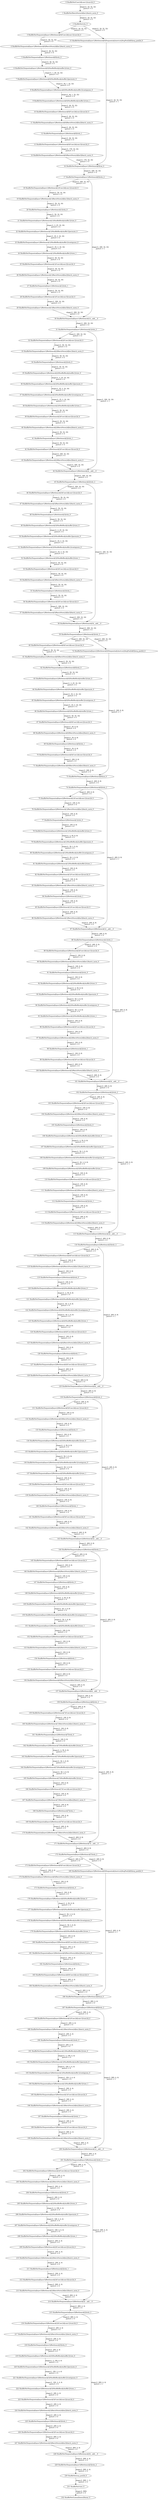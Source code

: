 strict digraph  {
"0 ShuffleNet/Conv2d[conv1]/conv2d_0" [id=0, type=conv2d];
"1 ShuffleNet/BatchNorm2d[bn1]/batch_norm_0" [id=1, type=batch_norm];
"2 ShuffleNet/relu_0" [id=2, type=relu];
"3 ShuffleNet/Sequential[layer1]/Bottleneck[0]/Conv2d[conv1]/conv2d_0" [id=3, type=conv2d];
"4 ShuffleNet/Sequential[layer1]/Bottleneck[0]/BatchNorm2d[bn1]/batch_norm_0" [id=4, type=batch_norm];
"5 ShuffleNet/Sequential[layer1]/Bottleneck[0]/relu_0" [id=5, type=relu];
"6 ShuffleNet/Sequential[layer1]/Bottleneck[0]/ShuffleBlock[shuffle1]/view_0" [id=6, type=view];
"7 ShuffleNet/Sequential[layer1]/Bottleneck[0]/ShuffleBlock[shuffle1]/permute_0" [id=7, type=permute];
"8 ShuffleNet/Sequential[layer1]/Bottleneck[0]/ShuffleBlock[shuffle1]/contiguous_0" [id=8, type=contiguous];
"9 ShuffleNet/Sequential[layer1]/Bottleneck[0]/ShuffleBlock[shuffle1]/view_1" [id=9, type=view];
"10 ShuffleNet/Sequential[layer1]/Bottleneck[0]/Conv2d[conv2]/conv2d_0" [id=10, type=conv2d];
"11 ShuffleNet/Sequential[layer1]/Bottleneck[0]/BatchNorm2d[bn2]/batch_norm_0" [id=11, type=batch_norm];
"12 ShuffleNet/Sequential[layer1]/Bottleneck[0]/relu_1" [id=12, type=relu];
"13 ShuffleNet/Sequential[layer1]/Bottleneck[0]/Conv2d[conv3]/conv2d_0" [id=13, type=conv2d];
"14 ShuffleNet/Sequential[layer1]/Bottleneck[0]/BatchNorm2d[bn3]/batch_norm_0" [id=14, type=batch_norm];
"15 ShuffleNet/Sequential[layer1]/Bottleneck[0]/Sequential[shortcut]/AvgPool2d[0]/avg_pool2d_0" [id=15, type=avg_pool2d];
"16 ShuffleNet/Sequential[layer1]/Bottleneck[0]/cat_0" [id=16, type=cat];
"17 ShuffleNet/Sequential[layer1]/Bottleneck[0]/relu_2" [id=17, type=relu];
"18 ShuffleNet/Sequential[layer1]/Bottleneck[1]/Conv2d[conv1]/conv2d_0" [id=18, type=conv2d];
"19 ShuffleNet/Sequential[layer1]/Bottleneck[1]/BatchNorm2d[bn1]/batch_norm_0" [id=19, type=batch_norm];
"20 ShuffleNet/Sequential[layer1]/Bottleneck[1]/relu_0" [id=20, type=relu];
"21 ShuffleNet/Sequential[layer1]/Bottleneck[1]/ShuffleBlock[shuffle1]/view_0" [id=21, type=view];
"22 ShuffleNet/Sequential[layer1]/Bottleneck[1]/ShuffleBlock[shuffle1]/permute_0" [id=22, type=permute];
"23 ShuffleNet/Sequential[layer1]/Bottleneck[1]/ShuffleBlock[shuffle1]/contiguous_0" [id=23, type=contiguous];
"24 ShuffleNet/Sequential[layer1]/Bottleneck[1]/ShuffleBlock[shuffle1]/view_1" [id=24, type=view];
"25 ShuffleNet/Sequential[layer1]/Bottleneck[1]/Conv2d[conv2]/conv2d_0" [id=25, type=conv2d];
"26 ShuffleNet/Sequential[layer1]/Bottleneck[1]/BatchNorm2d[bn2]/batch_norm_0" [id=26, type=batch_norm];
"27 ShuffleNet/Sequential[layer1]/Bottleneck[1]/relu_1" [id=27, type=relu];
"28 ShuffleNet/Sequential[layer1]/Bottleneck[1]/Conv2d[conv3]/conv2d_0" [id=28, type=conv2d];
"29 ShuffleNet/Sequential[layer1]/Bottleneck[1]/BatchNorm2d[bn3]/batch_norm_0" [id=29, type=batch_norm];
"30 ShuffleNet/Sequential[layer1]/Bottleneck[1]/__add___0" [id=30, type=__add__];
"31 ShuffleNet/Sequential[layer1]/Bottleneck[1]/relu_2" [id=31, type=relu];
"32 ShuffleNet/Sequential[layer1]/Bottleneck[2]/Conv2d[conv1]/conv2d_0" [id=32, type=conv2d];
"33 ShuffleNet/Sequential[layer1]/Bottleneck[2]/BatchNorm2d[bn1]/batch_norm_0" [id=33, type=batch_norm];
"34 ShuffleNet/Sequential[layer1]/Bottleneck[2]/relu_0" [id=34, type=relu];
"35 ShuffleNet/Sequential[layer1]/Bottleneck[2]/ShuffleBlock[shuffle1]/view_0" [id=35, type=view];
"36 ShuffleNet/Sequential[layer1]/Bottleneck[2]/ShuffleBlock[shuffle1]/permute_0" [id=36, type=permute];
"37 ShuffleNet/Sequential[layer1]/Bottleneck[2]/ShuffleBlock[shuffle1]/contiguous_0" [id=37, type=contiguous];
"38 ShuffleNet/Sequential[layer1]/Bottleneck[2]/ShuffleBlock[shuffle1]/view_1" [id=38, type=view];
"39 ShuffleNet/Sequential[layer1]/Bottleneck[2]/Conv2d[conv2]/conv2d_0" [id=39, type=conv2d];
"40 ShuffleNet/Sequential[layer1]/Bottleneck[2]/BatchNorm2d[bn2]/batch_norm_0" [id=40, type=batch_norm];
"41 ShuffleNet/Sequential[layer1]/Bottleneck[2]/relu_1" [id=41, type=relu];
"42 ShuffleNet/Sequential[layer1]/Bottleneck[2]/Conv2d[conv3]/conv2d_0" [id=42, type=conv2d];
"43 ShuffleNet/Sequential[layer1]/Bottleneck[2]/BatchNorm2d[bn3]/batch_norm_0" [id=43, type=batch_norm];
"44 ShuffleNet/Sequential[layer1]/Bottleneck[2]/__add___0" [id=44, type=__add__];
"45 ShuffleNet/Sequential[layer1]/Bottleneck[2]/relu_2" [id=45, type=relu];
"46 ShuffleNet/Sequential[layer1]/Bottleneck[3]/Conv2d[conv1]/conv2d_0" [id=46, type=conv2d];
"47 ShuffleNet/Sequential[layer1]/Bottleneck[3]/BatchNorm2d[bn1]/batch_norm_0" [id=47, type=batch_norm];
"48 ShuffleNet/Sequential[layer1]/Bottleneck[3]/relu_0" [id=48, type=relu];
"49 ShuffleNet/Sequential[layer1]/Bottleneck[3]/ShuffleBlock[shuffle1]/view_0" [id=49, type=view];
"50 ShuffleNet/Sequential[layer1]/Bottleneck[3]/ShuffleBlock[shuffle1]/permute_0" [id=50, type=permute];
"51 ShuffleNet/Sequential[layer1]/Bottleneck[3]/ShuffleBlock[shuffle1]/contiguous_0" [id=51, type=contiguous];
"52 ShuffleNet/Sequential[layer1]/Bottleneck[3]/ShuffleBlock[shuffle1]/view_1" [id=52, type=view];
"53 ShuffleNet/Sequential[layer1]/Bottleneck[3]/Conv2d[conv2]/conv2d_0" [id=53, type=conv2d];
"54 ShuffleNet/Sequential[layer1]/Bottleneck[3]/BatchNorm2d[bn2]/batch_norm_0" [id=54, type=batch_norm];
"55 ShuffleNet/Sequential[layer1]/Bottleneck[3]/relu_1" [id=55, type=relu];
"56 ShuffleNet/Sequential[layer1]/Bottleneck[3]/Conv2d[conv3]/conv2d_0" [id=56, type=conv2d];
"57 ShuffleNet/Sequential[layer1]/Bottleneck[3]/BatchNorm2d[bn3]/batch_norm_0" [id=57, type=batch_norm];
"58 ShuffleNet/Sequential[layer1]/Bottleneck[3]/__add___0" [id=58, type=__add__];
"59 ShuffleNet/Sequential[layer1]/Bottleneck[3]/relu_2" [id=59, type=relu];
"60 ShuffleNet/Sequential[layer2]/Bottleneck[0]/Conv2d[conv1]/conv2d_0" [id=60, type=conv2d];
"61 ShuffleNet/Sequential[layer2]/Bottleneck[0]/BatchNorm2d[bn1]/batch_norm_0" [id=61, type=batch_norm];
"62 ShuffleNet/Sequential[layer2]/Bottleneck[0]/relu_0" [id=62, type=relu];
"63 ShuffleNet/Sequential[layer2]/Bottleneck[0]/ShuffleBlock[shuffle1]/view_0" [id=63, type=view];
"64 ShuffleNet/Sequential[layer2]/Bottleneck[0]/ShuffleBlock[shuffle1]/permute_0" [id=64, type=permute];
"65 ShuffleNet/Sequential[layer2]/Bottleneck[0]/ShuffleBlock[shuffle1]/contiguous_0" [id=65, type=contiguous];
"66 ShuffleNet/Sequential[layer2]/Bottleneck[0]/ShuffleBlock[shuffle1]/view_1" [id=66, type=view];
"67 ShuffleNet/Sequential[layer2]/Bottleneck[0]/Conv2d[conv2]/conv2d_0" [id=67, type=conv2d];
"68 ShuffleNet/Sequential[layer2]/Bottleneck[0]/BatchNorm2d[bn2]/batch_norm_0" [id=68, type=batch_norm];
"69 ShuffleNet/Sequential[layer2]/Bottleneck[0]/relu_1" [id=69, type=relu];
"70 ShuffleNet/Sequential[layer2]/Bottleneck[0]/Conv2d[conv3]/conv2d_0" [id=70, type=conv2d];
"71 ShuffleNet/Sequential[layer2]/Bottleneck[0]/BatchNorm2d[bn3]/batch_norm_0" [id=71, type=batch_norm];
"72 ShuffleNet/Sequential[layer2]/Bottleneck[0]/Sequential[shortcut]/AvgPool2d[0]/avg_pool2d_0" [id=72, type=avg_pool2d];
"73 ShuffleNet/Sequential[layer2]/Bottleneck[0]/cat_0" [id=73, type=cat];
"74 ShuffleNet/Sequential[layer2]/Bottleneck[0]/relu_2" [id=74, type=relu];
"75 ShuffleNet/Sequential[layer2]/Bottleneck[1]/Conv2d[conv1]/conv2d_0" [id=75, type=conv2d];
"76 ShuffleNet/Sequential[layer2]/Bottleneck[1]/BatchNorm2d[bn1]/batch_norm_0" [id=76, type=batch_norm];
"77 ShuffleNet/Sequential[layer2]/Bottleneck[1]/relu_0" [id=77, type=relu];
"78 ShuffleNet/Sequential[layer2]/Bottleneck[1]/ShuffleBlock[shuffle1]/view_0" [id=78, type=view];
"79 ShuffleNet/Sequential[layer2]/Bottleneck[1]/ShuffleBlock[shuffle1]/permute_0" [id=79, type=permute];
"80 ShuffleNet/Sequential[layer2]/Bottleneck[1]/ShuffleBlock[shuffle1]/contiguous_0" [id=80, type=contiguous];
"81 ShuffleNet/Sequential[layer2]/Bottleneck[1]/ShuffleBlock[shuffle1]/view_1" [id=81, type=view];
"82 ShuffleNet/Sequential[layer2]/Bottleneck[1]/Conv2d[conv2]/conv2d_0" [id=82, type=conv2d];
"83 ShuffleNet/Sequential[layer2]/Bottleneck[1]/BatchNorm2d[bn2]/batch_norm_0" [id=83, type=batch_norm];
"84 ShuffleNet/Sequential[layer2]/Bottleneck[1]/relu_1" [id=84, type=relu];
"85 ShuffleNet/Sequential[layer2]/Bottleneck[1]/Conv2d[conv3]/conv2d_0" [id=85, type=conv2d];
"86 ShuffleNet/Sequential[layer2]/Bottleneck[1]/BatchNorm2d[bn3]/batch_norm_0" [id=86, type=batch_norm];
"87 ShuffleNet/Sequential[layer2]/Bottleneck[1]/__add___0" [id=87, type=__add__];
"88 ShuffleNet/Sequential[layer2]/Bottleneck[1]/relu_2" [id=88, type=relu];
"89 ShuffleNet/Sequential[layer2]/Bottleneck[2]/Conv2d[conv1]/conv2d_0" [id=89, type=conv2d];
"90 ShuffleNet/Sequential[layer2]/Bottleneck[2]/BatchNorm2d[bn1]/batch_norm_0" [id=90, type=batch_norm];
"91 ShuffleNet/Sequential[layer2]/Bottleneck[2]/relu_0" [id=91, type=relu];
"92 ShuffleNet/Sequential[layer2]/Bottleneck[2]/ShuffleBlock[shuffle1]/view_0" [id=92, type=view];
"93 ShuffleNet/Sequential[layer2]/Bottleneck[2]/ShuffleBlock[shuffle1]/permute_0" [id=93, type=permute];
"94 ShuffleNet/Sequential[layer2]/Bottleneck[2]/ShuffleBlock[shuffle1]/contiguous_0" [id=94, type=contiguous];
"95 ShuffleNet/Sequential[layer2]/Bottleneck[2]/ShuffleBlock[shuffle1]/view_1" [id=95, type=view];
"96 ShuffleNet/Sequential[layer2]/Bottleneck[2]/Conv2d[conv2]/conv2d_0" [id=96, type=conv2d];
"97 ShuffleNet/Sequential[layer2]/Bottleneck[2]/BatchNorm2d[bn2]/batch_norm_0" [id=97, type=batch_norm];
"98 ShuffleNet/Sequential[layer2]/Bottleneck[2]/relu_1" [id=98, type=relu];
"99 ShuffleNet/Sequential[layer2]/Bottleneck[2]/Conv2d[conv3]/conv2d_0" [id=99, type=conv2d];
"100 ShuffleNet/Sequential[layer2]/Bottleneck[2]/BatchNorm2d[bn3]/batch_norm_0" [id=100, type=batch_norm];
"101 ShuffleNet/Sequential[layer2]/Bottleneck[2]/__add___0" [id=101, type=__add__];
"102 ShuffleNet/Sequential[layer2]/Bottleneck[2]/relu_2" [id=102, type=relu];
"103 ShuffleNet/Sequential[layer2]/Bottleneck[3]/Conv2d[conv1]/conv2d_0" [id=103, type=conv2d];
"104 ShuffleNet/Sequential[layer2]/Bottleneck[3]/BatchNorm2d[bn1]/batch_norm_0" [id=104, type=batch_norm];
"105 ShuffleNet/Sequential[layer2]/Bottleneck[3]/relu_0" [id=105, type=relu];
"106 ShuffleNet/Sequential[layer2]/Bottleneck[3]/ShuffleBlock[shuffle1]/view_0" [id=106, type=view];
"107 ShuffleNet/Sequential[layer2]/Bottleneck[3]/ShuffleBlock[shuffle1]/permute_0" [id=107, type=permute];
"108 ShuffleNet/Sequential[layer2]/Bottleneck[3]/ShuffleBlock[shuffle1]/contiguous_0" [id=108, type=contiguous];
"109 ShuffleNet/Sequential[layer2]/Bottleneck[3]/ShuffleBlock[shuffle1]/view_1" [id=109, type=view];
"110 ShuffleNet/Sequential[layer2]/Bottleneck[3]/Conv2d[conv2]/conv2d_0" [id=110, type=conv2d];
"111 ShuffleNet/Sequential[layer2]/Bottleneck[3]/BatchNorm2d[bn2]/batch_norm_0" [id=111, type=batch_norm];
"112 ShuffleNet/Sequential[layer2]/Bottleneck[3]/relu_1" [id=112, type=relu];
"113 ShuffleNet/Sequential[layer2]/Bottleneck[3]/Conv2d[conv3]/conv2d_0" [id=113, type=conv2d];
"114 ShuffleNet/Sequential[layer2]/Bottleneck[3]/BatchNorm2d[bn3]/batch_norm_0" [id=114, type=batch_norm];
"115 ShuffleNet/Sequential[layer2]/Bottleneck[3]/__add___0" [id=115, type=__add__];
"116 ShuffleNet/Sequential[layer2]/Bottleneck[3]/relu_2" [id=116, type=relu];
"117 ShuffleNet/Sequential[layer2]/Bottleneck[4]/Conv2d[conv1]/conv2d_0" [id=117, type=conv2d];
"118 ShuffleNet/Sequential[layer2]/Bottleneck[4]/BatchNorm2d[bn1]/batch_norm_0" [id=118, type=batch_norm];
"119 ShuffleNet/Sequential[layer2]/Bottleneck[4]/relu_0" [id=119, type=relu];
"120 ShuffleNet/Sequential[layer2]/Bottleneck[4]/ShuffleBlock[shuffle1]/view_0" [id=120, type=view];
"121 ShuffleNet/Sequential[layer2]/Bottleneck[4]/ShuffleBlock[shuffle1]/permute_0" [id=121, type=permute];
"122 ShuffleNet/Sequential[layer2]/Bottleneck[4]/ShuffleBlock[shuffle1]/contiguous_0" [id=122, type=contiguous];
"123 ShuffleNet/Sequential[layer2]/Bottleneck[4]/ShuffleBlock[shuffle1]/view_1" [id=123, type=view];
"124 ShuffleNet/Sequential[layer2]/Bottleneck[4]/Conv2d[conv2]/conv2d_0" [id=124, type=conv2d];
"125 ShuffleNet/Sequential[layer2]/Bottleneck[4]/BatchNorm2d[bn2]/batch_norm_0" [id=125, type=batch_norm];
"126 ShuffleNet/Sequential[layer2]/Bottleneck[4]/relu_1" [id=126, type=relu];
"127 ShuffleNet/Sequential[layer2]/Bottleneck[4]/Conv2d[conv3]/conv2d_0" [id=127, type=conv2d];
"128 ShuffleNet/Sequential[layer2]/Bottleneck[4]/BatchNorm2d[bn3]/batch_norm_0" [id=128, type=batch_norm];
"129 ShuffleNet/Sequential[layer2]/Bottleneck[4]/__add___0" [id=129, type=__add__];
"130 ShuffleNet/Sequential[layer2]/Bottleneck[4]/relu_2" [id=130, type=relu];
"131 ShuffleNet/Sequential[layer2]/Bottleneck[5]/Conv2d[conv1]/conv2d_0" [id=131, type=conv2d];
"132 ShuffleNet/Sequential[layer2]/Bottleneck[5]/BatchNorm2d[bn1]/batch_norm_0" [id=132, type=batch_norm];
"133 ShuffleNet/Sequential[layer2]/Bottleneck[5]/relu_0" [id=133, type=relu];
"134 ShuffleNet/Sequential[layer2]/Bottleneck[5]/ShuffleBlock[shuffle1]/view_0" [id=134, type=view];
"135 ShuffleNet/Sequential[layer2]/Bottleneck[5]/ShuffleBlock[shuffle1]/permute_0" [id=135, type=permute];
"136 ShuffleNet/Sequential[layer2]/Bottleneck[5]/ShuffleBlock[shuffle1]/contiguous_0" [id=136, type=contiguous];
"137 ShuffleNet/Sequential[layer2]/Bottleneck[5]/ShuffleBlock[shuffle1]/view_1" [id=137, type=view];
"138 ShuffleNet/Sequential[layer2]/Bottleneck[5]/Conv2d[conv2]/conv2d_0" [id=138, type=conv2d];
"139 ShuffleNet/Sequential[layer2]/Bottleneck[5]/BatchNorm2d[bn2]/batch_norm_0" [id=139, type=batch_norm];
"140 ShuffleNet/Sequential[layer2]/Bottleneck[5]/relu_1" [id=140, type=relu];
"141 ShuffleNet/Sequential[layer2]/Bottleneck[5]/Conv2d[conv3]/conv2d_0" [id=141, type=conv2d];
"142 ShuffleNet/Sequential[layer2]/Bottleneck[5]/BatchNorm2d[bn3]/batch_norm_0" [id=142, type=batch_norm];
"143 ShuffleNet/Sequential[layer2]/Bottleneck[5]/__add___0" [id=143, type=__add__];
"144 ShuffleNet/Sequential[layer2]/Bottleneck[5]/relu_2" [id=144, type=relu];
"145 ShuffleNet/Sequential[layer2]/Bottleneck[6]/Conv2d[conv1]/conv2d_0" [id=145, type=conv2d];
"146 ShuffleNet/Sequential[layer2]/Bottleneck[6]/BatchNorm2d[bn1]/batch_norm_0" [id=146, type=batch_norm];
"147 ShuffleNet/Sequential[layer2]/Bottleneck[6]/relu_0" [id=147, type=relu];
"148 ShuffleNet/Sequential[layer2]/Bottleneck[6]/ShuffleBlock[shuffle1]/view_0" [id=148, type=view];
"149 ShuffleNet/Sequential[layer2]/Bottleneck[6]/ShuffleBlock[shuffle1]/permute_0" [id=149, type=permute];
"150 ShuffleNet/Sequential[layer2]/Bottleneck[6]/ShuffleBlock[shuffle1]/contiguous_0" [id=150, type=contiguous];
"151 ShuffleNet/Sequential[layer2]/Bottleneck[6]/ShuffleBlock[shuffle1]/view_1" [id=151, type=view];
"152 ShuffleNet/Sequential[layer2]/Bottleneck[6]/Conv2d[conv2]/conv2d_0" [id=152, type=conv2d];
"153 ShuffleNet/Sequential[layer2]/Bottleneck[6]/BatchNorm2d[bn2]/batch_norm_0" [id=153, type=batch_norm];
"154 ShuffleNet/Sequential[layer2]/Bottleneck[6]/relu_1" [id=154, type=relu];
"155 ShuffleNet/Sequential[layer2]/Bottleneck[6]/Conv2d[conv3]/conv2d_0" [id=155, type=conv2d];
"156 ShuffleNet/Sequential[layer2]/Bottleneck[6]/BatchNorm2d[bn3]/batch_norm_0" [id=156, type=batch_norm];
"157 ShuffleNet/Sequential[layer2]/Bottleneck[6]/__add___0" [id=157, type=__add__];
"158 ShuffleNet/Sequential[layer2]/Bottleneck[6]/relu_2" [id=158, type=relu];
"159 ShuffleNet/Sequential[layer2]/Bottleneck[7]/Conv2d[conv1]/conv2d_0" [id=159, type=conv2d];
"160 ShuffleNet/Sequential[layer2]/Bottleneck[7]/BatchNorm2d[bn1]/batch_norm_0" [id=160, type=batch_norm];
"161 ShuffleNet/Sequential[layer2]/Bottleneck[7]/relu_0" [id=161, type=relu];
"162 ShuffleNet/Sequential[layer2]/Bottleneck[7]/ShuffleBlock[shuffle1]/view_0" [id=162, type=view];
"163 ShuffleNet/Sequential[layer2]/Bottleneck[7]/ShuffleBlock[shuffle1]/permute_0" [id=163, type=permute];
"164 ShuffleNet/Sequential[layer2]/Bottleneck[7]/ShuffleBlock[shuffle1]/contiguous_0" [id=164, type=contiguous];
"165 ShuffleNet/Sequential[layer2]/Bottleneck[7]/ShuffleBlock[shuffle1]/view_1" [id=165, type=view];
"166 ShuffleNet/Sequential[layer2]/Bottleneck[7]/Conv2d[conv2]/conv2d_0" [id=166, type=conv2d];
"167 ShuffleNet/Sequential[layer2]/Bottleneck[7]/BatchNorm2d[bn2]/batch_norm_0" [id=167, type=batch_norm];
"168 ShuffleNet/Sequential[layer2]/Bottleneck[7]/relu_1" [id=168, type=relu];
"169 ShuffleNet/Sequential[layer2]/Bottleneck[7]/Conv2d[conv3]/conv2d_0" [id=169, type=conv2d];
"170 ShuffleNet/Sequential[layer2]/Bottleneck[7]/BatchNorm2d[bn3]/batch_norm_0" [id=170, type=batch_norm];
"171 ShuffleNet/Sequential[layer2]/Bottleneck[7]/__add___0" [id=171, type=__add__];
"172 ShuffleNet/Sequential[layer2]/Bottleneck[7]/relu_2" [id=172, type=relu];
"173 ShuffleNet/Sequential[layer3]/Bottleneck[0]/Conv2d[conv1]/conv2d_0" [id=173, type=conv2d];
"174 ShuffleNet/Sequential[layer3]/Bottleneck[0]/BatchNorm2d[bn1]/batch_norm_0" [id=174, type=batch_norm];
"175 ShuffleNet/Sequential[layer3]/Bottleneck[0]/relu_0" [id=175, type=relu];
"176 ShuffleNet/Sequential[layer3]/Bottleneck[0]/ShuffleBlock[shuffle1]/view_0" [id=176, type=view];
"177 ShuffleNet/Sequential[layer3]/Bottleneck[0]/ShuffleBlock[shuffle1]/permute_0" [id=177, type=permute];
"178 ShuffleNet/Sequential[layer3]/Bottleneck[0]/ShuffleBlock[shuffle1]/contiguous_0" [id=178, type=contiguous];
"179 ShuffleNet/Sequential[layer3]/Bottleneck[0]/ShuffleBlock[shuffle1]/view_1" [id=179, type=view];
"180 ShuffleNet/Sequential[layer3]/Bottleneck[0]/Conv2d[conv2]/conv2d_0" [id=180, type=conv2d];
"181 ShuffleNet/Sequential[layer3]/Bottleneck[0]/BatchNorm2d[bn2]/batch_norm_0" [id=181, type=batch_norm];
"182 ShuffleNet/Sequential[layer3]/Bottleneck[0]/relu_1" [id=182, type=relu];
"183 ShuffleNet/Sequential[layer3]/Bottleneck[0]/Conv2d[conv3]/conv2d_0" [id=183, type=conv2d];
"184 ShuffleNet/Sequential[layer3]/Bottleneck[0]/BatchNorm2d[bn3]/batch_norm_0" [id=184, type=batch_norm];
"185 ShuffleNet/Sequential[layer3]/Bottleneck[0]/Sequential[shortcut]/AvgPool2d[0]/avg_pool2d_0" [id=185, type=avg_pool2d];
"186 ShuffleNet/Sequential[layer3]/Bottleneck[0]/cat_0" [id=186, type=cat];
"187 ShuffleNet/Sequential[layer3]/Bottleneck[0]/relu_2" [id=187, type=relu];
"188 ShuffleNet/Sequential[layer3]/Bottleneck[1]/Conv2d[conv1]/conv2d_0" [id=188, type=conv2d];
"189 ShuffleNet/Sequential[layer3]/Bottleneck[1]/BatchNorm2d[bn1]/batch_norm_0" [id=189, type=batch_norm];
"190 ShuffleNet/Sequential[layer3]/Bottleneck[1]/relu_0" [id=190, type=relu];
"191 ShuffleNet/Sequential[layer3]/Bottleneck[1]/ShuffleBlock[shuffle1]/view_0" [id=191, type=view];
"192 ShuffleNet/Sequential[layer3]/Bottleneck[1]/ShuffleBlock[shuffle1]/permute_0" [id=192, type=permute];
"193 ShuffleNet/Sequential[layer3]/Bottleneck[1]/ShuffleBlock[shuffle1]/contiguous_0" [id=193, type=contiguous];
"194 ShuffleNet/Sequential[layer3]/Bottleneck[1]/ShuffleBlock[shuffle1]/view_1" [id=194, type=view];
"195 ShuffleNet/Sequential[layer3]/Bottleneck[1]/Conv2d[conv2]/conv2d_0" [id=195, type=conv2d];
"196 ShuffleNet/Sequential[layer3]/Bottleneck[1]/BatchNorm2d[bn2]/batch_norm_0" [id=196, type=batch_norm];
"197 ShuffleNet/Sequential[layer3]/Bottleneck[1]/relu_1" [id=197, type=relu];
"198 ShuffleNet/Sequential[layer3]/Bottleneck[1]/Conv2d[conv3]/conv2d_0" [id=198, type=conv2d];
"199 ShuffleNet/Sequential[layer3]/Bottleneck[1]/BatchNorm2d[bn3]/batch_norm_0" [id=199, type=batch_norm];
"200 ShuffleNet/Sequential[layer3]/Bottleneck[1]/__add___0" [id=200, type=__add__];
"201 ShuffleNet/Sequential[layer3]/Bottleneck[1]/relu_2" [id=201, type=relu];
"202 ShuffleNet/Sequential[layer3]/Bottleneck[2]/Conv2d[conv1]/conv2d_0" [id=202, type=conv2d];
"203 ShuffleNet/Sequential[layer3]/Bottleneck[2]/BatchNorm2d[bn1]/batch_norm_0" [id=203, type=batch_norm];
"204 ShuffleNet/Sequential[layer3]/Bottleneck[2]/relu_0" [id=204, type=relu];
"205 ShuffleNet/Sequential[layer3]/Bottleneck[2]/ShuffleBlock[shuffle1]/view_0" [id=205, type=view];
"206 ShuffleNet/Sequential[layer3]/Bottleneck[2]/ShuffleBlock[shuffle1]/permute_0" [id=206, type=permute];
"207 ShuffleNet/Sequential[layer3]/Bottleneck[2]/ShuffleBlock[shuffle1]/contiguous_0" [id=207, type=contiguous];
"208 ShuffleNet/Sequential[layer3]/Bottleneck[2]/ShuffleBlock[shuffle1]/view_1" [id=208, type=view];
"209 ShuffleNet/Sequential[layer3]/Bottleneck[2]/Conv2d[conv2]/conv2d_0" [id=209, type=conv2d];
"210 ShuffleNet/Sequential[layer3]/Bottleneck[2]/BatchNorm2d[bn2]/batch_norm_0" [id=210, type=batch_norm];
"211 ShuffleNet/Sequential[layer3]/Bottleneck[2]/relu_1" [id=211, type=relu];
"212 ShuffleNet/Sequential[layer3]/Bottleneck[2]/Conv2d[conv3]/conv2d_0" [id=212, type=conv2d];
"213 ShuffleNet/Sequential[layer3]/Bottleneck[2]/BatchNorm2d[bn3]/batch_norm_0" [id=213, type=batch_norm];
"214 ShuffleNet/Sequential[layer3]/Bottleneck[2]/__add___0" [id=214, type=__add__];
"215 ShuffleNet/Sequential[layer3]/Bottleneck[2]/relu_2" [id=215, type=relu];
"216 ShuffleNet/Sequential[layer3]/Bottleneck[3]/Conv2d[conv1]/conv2d_0" [id=216, type=conv2d];
"217 ShuffleNet/Sequential[layer3]/Bottleneck[3]/BatchNorm2d[bn1]/batch_norm_0" [id=217, type=batch_norm];
"218 ShuffleNet/Sequential[layer3]/Bottleneck[3]/relu_0" [id=218, type=relu];
"219 ShuffleNet/Sequential[layer3]/Bottleneck[3]/ShuffleBlock[shuffle1]/view_0" [id=219, type=view];
"220 ShuffleNet/Sequential[layer3]/Bottleneck[3]/ShuffleBlock[shuffle1]/permute_0" [id=220, type=permute];
"221 ShuffleNet/Sequential[layer3]/Bottleneck[3]/ShuffleBlock[shuffle1]/contiguous_0" [id=221, type=contiguous];
"222 ShuffleNet/Sequential[layer3]/Bottleneck[3]/ShuffleBlock[shuffle1]/view_1" [id=222, type=view];
"223 ShuffleNet/Sequential[layer3]/Bottleneck[3]/Conv2d[conv2]/conv2d_0" [id=223, type=conv2d];
"224 ShuffleNet/Sequential[layer3]/Bottleneck[3]/BatchNorm2d[bn2]/batch_norm_0" [id=224, type=batch_norm];
"225 ShuffleNet/Sequential[layer3]/Bottleneck[3]/relu_1" [id=225, type=relu];
"226 ShuffleNet/Sequential[layer3]/Bottleneck[3]/Conv2d[conv3]/conv2d_0" [id=226, type=conv2d];
"227 ShuffleNet/Sequential[layer3]/Bottleneck[3]/BatchNorm2d[bn3]/batch_norm_0" [id=227, type=batch_norm];
"228 ShuffleNet/Sequential[layer3]/Bottleneck[3]/__add___0" [id=228, type=__add__];
"229 ShuffleNet/Sequential[layer3]/Bottleneck[3]/relu_2" [id=229, type=relu];
"230 ShuffleNet/avg_pool2d_0" [id=230, type=avg_pool2d];
"231 ShuffleNet/view_0" [id=231, type=view];
"232 ShuffleNet/Linear[linear]/linear_0" [id=232, type=linear];
"0 ShuffleNet/Conv2d[conv1]/conv2d_0" -> "1 ShuffleNet/BatchNorm2d[bn1]/batch_norm_0"  [label="shape:(1, 24, 32, 32)\nports:0 -> 0", style=solid];
"1 ShuffleNet/BatchNorm2d[bn1]/batch_norm_0" -> "2 ShuffleNet/relu_0"  [label="shape:(1, 24, 32, 32)\nports:0 -> 0", style=solid];
"2 ShuffleNet/relu_0" -> "3 ShuffleNet/Sequential[layer1]/Bottleneck[0]/Conv2d[conv1]/conv2d_0"  [label="shape:(1, 24, 32, 32)\nports:0 -> 0", style=solid];
"2 ShuffleNet/relu_0" -> "15 ShuffleNet/Sequential[layer1]/Bottleneck[0]/Sequential[shortcut]/AvgPool2d[0]/avg_pool2d_0"  [label="shape:(1, 24, 32, 32)\nports:0 -> 0", style=solid];
"3 ShuffleNet/Sequential[layer1]/Bottleneck[0]/Conv2d[conv1]/conv2d_0" -> "4 ShuffleNet/Sequential[layer1]/Bottleneck[0]/BatchNorm2d[bn1]/batch_norm_0"  [label="shape:(1, 44, 32, 32)\nports:0 -> 0", style=solid];
"4 ShuffleNet/Sequential[layer1]/Bottleneck[0]/BatchNorm2d[bn1]/batch_norm_0" -> "5 ShuffleNet/Sequential[layer1]/Bottleneck[0]/relu_0"  [label="shape:(1, 44, 32, 32)\nports:0 -> 0", style=solid];
"5 ShuffleNet/Sequential[layer1]/Bottleneck[0]/relu_0" -> "6 ShuffleNet/Sequential[layer1]/Bottleneck[0]/ShuffleBlock[shuffle1]/view_0"  [label="shape:(1, 44, 32, 32)\nports:0 -> 0", style=solid];
"6 ShuffleNet/Sequential[layer1]/Bottleneck[0]/ShuffleBlock[shuffle1]/view_0" -> "7 ShuffleNet/Sequential[layer1]/Bottleneck[0]/ShuffleBlock[shuffle1]/permute_0"  [label="shape:(1, 1, 44, 32, 32)\nports:0 -> 0", style=solid];
"7 ShuffleNet/Sequential[layer1]/Bottleneck[0]/ShuffleBlock[shuffle1]/permute_0" -> "8 ShuffleNet/Sequential[layer1]/Bottleneck[0]/ShuffleBlock[shuffle1]/contiguous_0"  [label="shape:(1, 44, 1, 32, 32)\nports:0 -> 0", style=solid];
"8 ShuffleNet/Sequential[layer1]/Bottleneck[0]/ShuffleBlock[shuffle1]/contiguous_0" -> "9 ShuffleNet/Sequential[layer1]/Bottleneck[0]/ShuffleBlock[shuffle1]/view_1"  [label="shape:(1, 44, 1, 32, 32)\nports:0 -> 0", style=solid];
"9 ShuffleNet/Sequential[layer1]/Bottleneck[0]/ShuffleBlock[shuffle1]/view_1" -> "10 ShuffleNet/Sequential[layer1]/Bottleneck[0]/Conv2d[conv2]/conv2d_0"  [label="shape:(1, 44, 32, 32)\nports:0 -> 0", style=solid];
"10 ShuffleNet/Sequential[layer1]/Bottleneck[0]/Conv2d[conv2]/conv2d_0" -> "11 ShuffleNet/Sequential[layer1]/Bottleneck[0]/BatchNorm2d[bn2]/batch_norm_0"  [label="shape:(1, 44, 16, 16)\nports:0 -> 0", style=solid];
"11 ShuffleNet/Sequential[layer1]/Bottleneck[0]/BatchNorm2d[bn2]/batch_norm_0" -> "12 ShuffleNet/Sequential[layer1]/Bottleneck[0]/relu_1"  [label="shape:(1, 44, 16, 16)\nports:0 -> 0", style=solid];
"12 ShuffleNet/Sequential[layer1]/Bottleneck[0]/relu_1" -> "13 ShuffleNet/Sequential[layer1]/Bottleneck[0]/Conv2d[conv3]/conv2d_0"  [label="shape:(1, 44, 16, 16)\nports:0 -> 0", style=solid];
"13 ShuffleNet/Sequential[layer1]/Bottleneck[0]/Conv2d[conv3]/conv2d_0" -> "14 ShuffleNet/Sequential[layer1]/Bottleneck[0]/BatchNorm2d[bn3]/batch_norm_0"  [label="shape:(1, 176, 16, 16)\nports:0 -> 0", style=solid];
"14 ShuffleNet/Sequential[layer1]/Bottleneck[0]/BatchNorm2d[bn3]/batch_norm_0" -> "16 ShuffleNet/Sequential[layer1]/Bottleneck[0]/cat_0"  [label="shape:(1, 176, 16, 16)\nports:0 -> 0", style=solid];
"15 ShuffleNet/Sequential[layer1]/Bottleneck[0]/Sequential[shortcut]/AvgPool2d[0]/avg_pool2d_0" -> "16 ShuffleNet/Sequential[layer1]/Bottleneck[0]/cat_0"  [label="shape:(1, 24, 16, 16)\nports:0 -> 1", style=solid];
"16 ShuffleNet/Sequential[layer1]/Bottleneck[0]/cat_0" -> "17 ShuffleNet/Sequential[layer1]/Bottleneck[0]/relu_2"  [label="shape:(1, 200, 16, 16)\nports:0 -> 0", style=solid];
"17 ShuffleNet/Sequential[layer1]/Bottleneck[0]/relu_2" -> "18 ShuffleNet/Sequential[layer1]/Bottleneck[1]/Conv2d[conv1]/conv2d_0"  [label="shape:(1, 200, 16, 16)\nports:0 -> 0", style=solid];
"17 ShuffleNet/Sequential[layer1]/Bottleneck[0]/relu_2" -> "30 ShuffleNet/Sequential[layer1]/Bottleneck[1]/__add___0"  [label="shape:(1, 200, 16, 16)\nports:0 -> 1", style=solid];
"18 ShuffleNet/Sequential[layer1]/Bottleneck[1]/Conv2d[conv1]/conv2d_0" -> "19 ShuffleNet/Sequential[layer1]/Bottleneck[1]/BatchNorm2d[bn1]/batch_norm_0"  [label="shape:(1, 50, 16, 16)\nports:0 -> 0", style=solid];
"19 ShuffleNet/Sequential[layer1]/Bottleneck[1]/BatchNorm2d[bn1]/batch_norm_0" -> "20 ShuffleNet/Sequential[layer1]/Bottleneck[1]/relu_0"  [label="shape:(1, 50, 16, 16)\nports:0 -> 0", style=solid];
"20 ShuffleNet/Sequential[layer1]/Bottleneck[1]/relu_0" -> "21 ShuffleNet/Sequential[layer1]/Bottleneck[1]/ShuffleBlock[shuffle1]/view_0"  [label="shape:(1, 50, 16, 16)\nports:0 -> 0", style=solid];
"21 ShuffleNet/Sequential[layer1]/Bottleneck[1]/ShuffleBlock[shuffle1]/view_0" -> "22 ShuffleNet/Sequential[layer1]/Bottleneck[1]/ShuffleBlock[shuffle1]/permute_0"  [label="shape:(1, 2, 25, 16, 16)\nports:0 -> 0", style=solid];
"22 ShuffleNet/Sequential[layer1]/Bottleneck[1]/ShuffleBlock[shuffle1]/permute_0" -> "23 ShuffleNet/Sequential[layer1]/Bottleneck[1]/ShuffleBlock[shuffle1]/contiguous_0"  [label="shape:(1, 25, 2, 16, 16)\nports:0 -> 0", style=solid];
"23 ShuffleNet/Sequential[layer1]/Bottleneck[1]/ShuffleBlock[shuffle1]/contiguous_0" -> "24 ShuffleNet/Sequential[layer1]/Bottleneck[1]/ShuffleBlock[shuffle1]/view_1"  [label="shape:(1, 25, 2, 16, 16)\nports:0 -> 0", style=solid];
"24 ShuffleNet/Sequential[layer1]/Bottleneck[1]/ShuffleBlock[shuffle1]/view_1" -> "25 ShuffleNet/Sequential[layer1]/Bottleneck[1]/Conv2d[conv2]/conv2d_0"  [label="shape:(1, 50, 16, 16)\nports:0 -> 0", style=solid];
"25 ShuffleNet/Sequential[layer1]/Bottleneck[1]/Conv2d[conv2]/conv2d_0" -> "26 ShuffleNet/Sequential[layer1]/Bottleneck[1]/BatchNorm2d[bn2]/batch_norm_0"  [label="shape:(1, 50, 16, 16)\nports:0 -> 0", style=solid];
"26 ShuffleNet/Sequential[layer1]/Bottleneck[1]/BatchNorm2d[bn2]/batch_norm_0" -> "27 ShuffleNet/Sequential[layer1]/Bottleneck[1]/relu_1"  [label="shape:(1, 50, 16, 16)\nports:0 -> 0", style=solid];
"27 ShuffleNet/Sequential[layer1]/Bottleneck[1]/relu_1" -> "28 ShuffleNet/Sequential[layer1]/Bottleneck[1]/Conv2d[conv3]/conv2d_0"  [label="shape:(1, 50, 16, 16)\nports:0 -> 0", style=solid];
"28 ShuffleNet/Sequential[layer1]/Bottleneck[1]/Conv2d[conv3]/conv2d_0" -> "29 ShuffleNet/Sequential[layer1]/Bottleneck[1]/BatchNorm2d[bn3]/batch_norm_0"  [label="shape:(1, 200, 16, 16)\nports:0 -> 0", style=solid];
"29 ShuffleNet/Sequential[layer1]/Bottleneck[1]/BatchNorm2d[bn3]/batch_norm_0" -> "30 ShuffleNet/Sequential[layer1]/Bottleneck[1]/__add___0"  [label="shape:(1, 200, 16, 16)\nports:0 -> 0", style=solid];
"30 ShuffleNet/Sequential[layer1]/Bottleneck[1]/__add___0" -> "31 ShuffleNet/Sequential[layer1]/Bottleneck[1]/relu_2"  [label="shape:(1, 200, 16, 16)\nports:0 -> 0", style=solid];
"31 ShuffleNet/Sequential[layer1]/Bottleneck[1]/relu_2" -> "32 ShuffleNet/Sequential[layer1]/Bottleneck[2]/Conv2d[conv1]/conv2d_0"  [label="shape:(1, 200, 16, 16)\nports:0 -> 0", style=solid];
"31 ShuffleNet/Sequential[layer1]/Bottleneck[1]/relu_2" -> "44 ShuffleNet/Sequential[layer1]/Bottleneck[2]/__add___0"  [label="shape:(1, 200, 16, 16)\nports:0 -> 1", style=solid];
"32 ShuffleNet/Sequential[layer1]/Bottleneck[2]/Conv2d[conv1]/conv2d_0" -> "33 ShuffleNet/Sequential[layer1]/Bottleneck[2]/BatchNorm2d[bn1]/batch_norm_0"  [label="shape:(1, 50, 16, 16)\nports:0 -> 0", style=solid];
"33 ShuffleNet/Sequential[layer1]/Bottleneck[2]/BatchNorm2d[bn1]/batch_norm_0" -> "34 ShuffleNet/Sequential[layer1]/Bottleneck[2]/relu_0"  [label="shape:(1, 50, 16, 16)\nports:0 -> 0", style=solid];
"34 ShuffleNet/Sequential[layer1]/Bottleneck[2]/relu_0" -> "35 ShuffleNet/Sequential[layer1]/Bottleneck[2]/ShuffleBlock[shuffle1]/view_0"  [label="shape:(1, 50, 16, 16)\nports:0 -> 0", style=solid];
"35 ShuffleNet/Sequential[layer1]/Bottleneck[2]/ShuffleBlock[shuffle1]/view_0" -> "36 ShuffleNet/Sequential[layer1]/Bottleneck[2]/ShuffleBlock[shuffle1]/permute_0"  [label="shape:(1, 2, 25, 16, 16)\nports:0 -> 0", style=solid];
"36 ShuffleNet/Sequential[layer1]/Bottleneck[2]/ShuffleBlock[shuffle1]/permute_0" -> "37 ShuffleNet/Sequential[layer1]/Bottleneck[2]/ShuffleBlock[shuffle1]/contiguous_0"  [label="shape:(1, 25, 2, 16, 16)\nports:0 -> 0", style=solid];
"37 ShuffleNet/Sequential[layer1]/Bottleneck[2]/ShuffleBlock[shuffle1]/contiguous_0" -> "38 ShuffleNet/Sequential[layer1]/Bottleneck[2]/ShuffleBlock[shuffle1]/view_1"  [label="shape:(1, 25, 2, 16, 16)\nports:0 -> 0", style=solid];
"38 ShuffleNet/Sequential[layer1]/Bottleneck[2]/ShuffleBlock[shuffle1]/view_1" -> "39 ShuffleNet/Sequential[layer1]/Bottleneck[2]/Conv2d[conv2]/conv2d_0"  [label="shape:(1, 50, 16, 16)\nports:0 -> 0", style=solid];
"39 ShuffleNet/Sequential[layer1]/Bottleneck[2]/Conv2d[conv2]/conv2d_0" -> "40 ShuffleNet/Sequential[layer1]/Bottleneck[2]/BatchNorm2d[bn2]/batch_norm_0"  [label="shape:(1, 50, 16, 16)\nports:0 -> 0", style=solid];
"40 ShuffleNet/Sequential[layer1]/Bottleneck[2]/BatchNorm2d[bn2]/batch_norm_0" -> "41 ShuffleNet/Sequential[layer1]/Bottleneck[2]/relu_1"  [label="shape:(1, 50, 16, 16)\nports:0 -> 0", style=solid];
"41 ShuffleNet/Sequential[layer1]/Bottleneck[2]/relu_1" -> "42 ShuffleNet/Sequential[layer1]/Bottleneck[2]/Conv2d[conv3]/conv2d_0"  [label="shape:(1, 50, 16, 16)\nports:0 -> 0", style=solid];
"42 ShuffleNet/Sequential[layer1]/Bottleneck[2]/Conv2d[conv3]/conv2d_0" -> "43 ShuffleNet/Sequential[layer1]/Bottleneck[2]/BatchNorm2d[bn3]/batch_norm_0"  [label="shape:(1, 200, 16, 16)\nports:0 -> 0", style=solid];
"43 ShuffleNet/Sequential[layer1]/Bottleneck[2]/BatchNorm2d[bn3]/batch_norm_0" -> "44 ShuffleNet/Sequential[layer1]/Bottleneck[2]/__add___0"  [label="shape:(1, 200, 16, 16)\nports:0 -> 0", style=solid];
"44 ShuffleNet/Sequential[layer1]/Bottleneck[2]/__add___0" -> "45 ShuffleNet/Sequential[layer1]/Bottleneck[2]/relu_2"  [label="shape:(1, 200, 16, 16)\nports:0 -> 0", style=solid];
"45 ShuffleNet/Sequential[layer1]/Bottleneck[2]/relu_2" -> "46 ShuffleNet/Sequential[layer1]/Bottleneck[3]/Conv2d[conv1]/conv2d_0"  [label="shape:(1, 200, 16, 16)\nports:0 -> 0", style=solid];
"45 ShuffleNet/Sequential[layer1]/Bottleneck[2]/relu_2" -> "58 ShuffleNet/Sequential[layer1]/Bottleneck[3]/__add___0"  [label="shape:(1, 200, 16, 16)\nports:0 -> 1", style=solid];
"46 ShuffleNet/Sequential[layer1]/Bottleneck[3]/Conv2d[conv1]/conv2d_0" -> "47 ShuffleNet/Sequential[layer1]/Bottleneck[3]/BatchNorm2d[bn1]/batch_norm_0"  [label="shape:(1, 50, 16, 16)\nports:0 -> 0", style=solid];
"47 ShuffleNet/Sequential[layer1]/Bottleneck[3]/BatchNorm2d[bn1]/batch_norm_0" -> "48 ShuffleNet/Sequential[layer1]/Bottleneck[3]/relu_0"  [label="shape:(1, 50, 16, 16)\nports:0 -> 0", style=solid];
"48 ShuffleNet/Sequential[layer1]/Bottleneck[3]/relu_0" -> "49 ShuffleNet/Sequential[layer1]/Bottleneck[3]/ShuffleBlock[shuffle1]/view_0"  [label="shape:(1, 50, 16, 16)\nports:0 -> 0", style=solid];
"49 ShuffleNet/Sequential[layer1]/Bottleneck[3]/ShuffleBlock[shuffle1]/view_0" -> "50 ShuffleNet/Sequential[layer1]/Bottleneck[3]/ShuffleBlock[shuffle1]/permute_0"  [label="shape:(1, 2, 25, 16, 16)\nports:0 -> 0", style=solid];
"50 ShuffleNet/Sequential[layer1]/Bottleneck[3]/ShuffleBlock[shuffle1]/permute_0" -> "51 ShuffleNet/Sequential[layer1]/Bottleneck[3]/ShuffleBlock[shuffle1]/contiguous_0"  [label="shape:(1, 25, 2, 16, 16)\nports:0 -> 0", style=solid];
"51 ShuffleNet/Sequential[layer1]/Bottleneck[3]/ShuffleBlock[shuffle1]/contiguous_0" -> "52 ShuffleNet/Sequential[layer1]/Bottleneck[3]/ShuffleBlock[shuffle1]/view_1"  [label="shape:(1, 25, 2, 16, 16)\nports:0 -> 0", style=solid];
"52 ShuffleNet/Sequential[layer1]/Bottleneck[3]/ShuffleBlock[shuffle1]/view_1" -> "53 ShuffleNet/Sequential[layer1]/Bottleneck[3]/Conv2d[conv2]/conv2d_0"  [label="shape:(1, 50, 16, 16)\nports:0 -> 0", style=solid];
"53 ShuffleNet/Sequential[layer1]/Bottleneck[3]/Conv2d[conv2]/conv2d_0" -> "54 ShuffleNet/Sequential[layer1]/Bottleneck[3]/BatchNorm2d[bn2]/batch_norm_0"  [label="shape:(1, 50, 16, 16)\nports:0 -> 0", style=solid];
"54 ShuffleNet/Sequential[layer1]/Bottleneck[3]/BatchNorm2d[bn2]/batch_norm_0" -> "55 ShuffleNet/Sequential[layer1]/Bottleneck[3]/relu_1"  [label="shape:(1, 50, 16, 16)\nports:0 -> 0", style=solid];
"55 ShuffleNet/Sequential[layer1]/Bottleneck[3]/relu_1" -> "56 ShuffleNet/Sequential[layer1]/Bottleneck[3]/Conv2d[conv3]/conv2d_0"  [label="shape:(1, 50, 16, 16)\nports:0 -> 0", style=solid];
"56 ShuffleNet/Sequential[layer1]/Bottleneck[3]/Conv2d[conv3]/conv2d_0" -> "57 ShuffleNet/Sequential[layer1]/Bottleneck[3]/BatchNorm2d[bn3]/batch_norm_0"  [label="shape:(1, 200, 16, 16)\nports:0 -> 0", style=solid];
"57 ShuffleNet/Sequential[layer1]/Bottleneck[3]/BatchNorm2d[bn3]/batch_norm_0" -> "58 ShuffleNet/Sequential[layer1]/Bottleneck[3]/__add___0"  [label="shape:(1, 200, 16, 16)\nports:0 -> 0", style=solid];
"58 ShuffleNet/Sequential[layer1]/Bottleneck[3]/__add___0" -> "59 ShuffleNet/Sequential[layer1]/Bottleneck[3]/relu_2"  [label="shape:(1, 200, 16, 16)\nports:0 -> 0", style=solid];
"59 ShuffleNet/Sequential[layer1]/Bottleneck[3]/relu_2" -> "60 ShuffleNet/Sequential[layer2]/Bottleneck[0]/Conv2d[conv1]/conv2d_0"  [label="shape:(1, 200, 16, 16)\nports:0 -> 0", style=solid];
"59 ShuffleNet/Sequential[layer1]/Bottleneck[3]/relu_2" -> "72 ShuffleNet/Sequential[layer2]/Bottleneck[0]/Sequential[shortcut]/AvgPool2d[0]/avg_pool2d_0"  [label="shape:(1, 200, 16, 16)\nports:0 -> 0", style=solid];
"60 ShuffleNet/Sequential[layer2]/Bottleneck[0]/Conv2d[conv1]/conv2d_0" -> "61 ShuffleNet/Sequential[layer2]/Bottleneck[0]/BatchNorm2d[bn1]/batch_norm_0"  [label="shape:(1, 50, 16, 16)\nports:0 -> 0", style=solid];
"61 ShuffleNet/Sequential[layer2]/Bottleneck[0]/BatchNorm2d[bn1]/batch_norm_0" -> "62 ShuffleNet/Sequential[layer2]/Bottleneck[0]/relu_0"  [label="shape:(1, 50, 16, 16)\nports:0 -> 0", style=solid];
"62 ShuffleNet/Sequential[layer2]/Bottleneck[0]/relu_0" -> "63 ShuffleNet/Sequential[layer2]/Bottleneck[0]/ShuffleBlock[shuffle1]/view_0"  [label="shape:(1, 50, 16, 16)\nports:0 -> 0", style=solid];
"63 ShuffleNet/Sequential[layer2]/Bottleneck[0]/ShuffleBlock[shuffle1]/view_0" -> "64 ShuffleNet/Sequential[layer2]/Bottleneck[0]/ShuffleBlock[shuffle1]/permute_0"  [label="shape:(1, 2, 25, 16, 16)\nports:0 -> 0", style=solid];
"64 ShuffleNet/Sequential[layer2]/Bottleneck[0]/ShuffleBlock[shuffle1]/permute_0" -> "65 ShuffleNet/Sequential[layer2]/Bottleneck[0]/ShuffleBlock[shuffle1]/contiguous_0"  [label="shape:(1, 25, 2, 16, 16)\nports:0 -> 0", style=solid];
"65 ShuffleNet/Sequential[layer2]/Bottleneck[0]/ShuffleBlock[shuffle1]/contiguous_0" -> "66 ShuffleNet/Sequential[layer2]/Bottleneck[0]/ShuffleBlock[shuffle1]/view_1"  [label="shape:(1, 25, 2, 16, 16)\nports:0 -> 0", style=solid];
"66 ShuffleNet/Sequential[layer2]/Bottleneck[0]/ShuffleBlock[shuffle1]/view_1" -> "67 ShuffleNet/Sequential[layer2]/Bottleneck[0]/Conv2d[conv2]/conv2d_0"  [label="shape:(1, 50, 16, 16)\nports:0 -> 0", style=solid];
"67 ShuffleNet/Sequential[layer2]/Bottleneck[0]/Conv2d[conv2]/conv2d_0" -> "68 ShuffleNet/Sequential[layer2]/Bottleneck[0]/BatchNorm2d[bn2]/batch_norm_0"  [label="shape:(1, 50, 8, 8)\nports:0 -> 0", style=solid];
"68 ShuffleNet/Sequential[layer2]/Bottleneck[0]/BatchNorm2d[bn2]/batch_norm_0" -> "69 ShuffleNet/Sequential[layer2]/Bottleneck[0]/relu_1"  [label="shape:(1, 50, 8, 8)\nports:0 -> 0", style=solid];
"69 ShuffleNet/Sequential[layer2]/Bottleneck[0]/relu_1" -> "70 ShuffleNet/Sequential[layer2]/Bottleneck[0]/Conv2d[conv3]/conv2d_0"  [label="shape:(1, 50, 8, 8)\nports:0 -> 0", style=solid];
"70 ShuffleNet/Sequential[layer2]/Bottleneck[0]/Conv2d[conv3]/conv2d_0" -> "71 ShuffleNet/Sequential[layer2]/Bottleneck[0]/BatchNorm2d[bn3]/batch_norm_0"  [label="shape:(1, 200, 8, 8)\nports:0 -> 0", style=solid];
"71 ShuffleNet/Sequential[layer2]/Bottleneck[0]/BatchNorm2d[bn3]/batch_norm_0" -> "73 ShuffleNet/Sequential[layer2]/Bottleneck[0]/cat_0"  [label="shape:(1, 200, 8, 8)\nports:0 -> 0", style=solid];
"72 ShuffleNet/Sequential[layer2]/Bottleneck[0]/Sequential[shortcut]/AvgPool2d[0]/avg_pool2d_0" -> "73 ShuffleNet/Sequential[layer2]/Bottleneck[0]/cat_0"  [label="shape:(1, 200, 8, 8)\nports:0 -> 1", style=solid];
"73 ShuffleNet/Sequential[layer2]/Bottleneck[0]/cat_0" -> "74 ShuffleNet/Sequential[layer2]/Bottleneck[0]/relu_2"  [label="shape:(1, 400, 8, 8)\nports:0 -> 0", style=solid];
"74 ShuffleNet/Sequential[layer2]/Bottleneck[0]/relu_2" -> "75 ShuffleNet/Sequential[layer2]/Bottleneck[1]/Conv2d[conv1]/conv2d_0"  [label="shape:(1, 400, 8, 8)\nports:0 -> 0", style=solid];
"74 ShuffleNet/Sequential[layer2]/Bottleneck[0]/relu_2" -> "87 ShuffleNet/Sequential[layer2]/Bottleneck[1]/__add___0"  [label="shape:(1, 400, 8, 8)\nports:0 -> 1", style=solid];
"75 ShuffleNet/Sequential[layer2]/Bottleneck[1]/Conv2d[conv1]/conv2d_0" -> "76 ShuffleNet/Sequential[layer2]/Bottleneck[1]/BatchNorm2d[bn1]/batch_norm_0"  [label="shape:(1, 100, 8, 8)\nports:0 -> 0", style=solid];
"76 ShuffleNet/Sequential[layer2]/Bottleneck[1]/BatchNorm2d[bn1]/batch_norm_0" -> "77 ShuffleNet/Sequential[layer2]/Bottleneck[1]/relu_0"  [label="shape:(1, 100, 8, 8)\nports:0 -> 0", style=solid];
"77 ShuffleNet/Sequential[layer2]/Bottleneck[1]/relu_0" -> "78 ShuffleNet/Sequential[layer2]/Bottleneck[1]/ShuffleBlock[shuffle1]/view_0"  [label="shape:(1, 100, 8, 8)\nports:0 -> 0", style=solid];
"78 ShuffleNet/Sequential[layer2]/Bottleneck[1]/ShuffleBlock[shuffle1]/view_0" -> "79 ShuffleNet/Sequential[layer2]/Bottleneck[1]/ShuffleBlock[shuffle1]/permute_0"  [label="shape:(1, 2, 50, 8, 8)\nports:0 -> 0", style=solid];
"79 ShuffleNet/Sequential[layer2]/Bottleneck[1]/ShuffleBlock[shuffle1]/permute_0" -> "80 ShuffleNet/Sequential[layer2]/Bottleneck[1]/ShuffleBlock[shuffle1]/contiguous_0"  [label="shape:(1, 50, 2, 8, 8)\nports:0 -> 0", style=solid];
"80 ShuffleNet/Sequential[layer2]/Bottleneck[1]/ShuffleBlock[shuffle1]/contiguous_0" -> "81 ShuffleNet/Sequential[layer2]/Bottleneck[1]/ShuffleBlock[shuffle1]/view_1"  [label="shape:(1, 50, 2, 8, 8)\nports:0 -> 0", style=solid];
"81 ShuffleNet/Sequential[layer2]/Bottleneck[1]/ShuffleBlock[shuffle1]/view_1" -> "82 ShuffleNet/Sequential[layer2]/Bottleneck[1]/Conv2d[conv2]/conv2d_0"  [label="shape:(1, 100, 8, 8)\nports:0 -> 0", style=solid];
"82 ShuffleNet/Sequential[layer2]/Bottleneck[1]/Conv2d[conv2]/conv2d_0" -> "83 ShuffleNet/Sequential[layer2]/Bottleneck[1]/BatchNorm2d[bn2]/batch_norm_0"  [label="shape:(1, 100, 8, 8)\nports:0 -> 0", style=solid];
"83 ShuffleNet/Sequential[layer2]/Bottleneck[1]/BatchNorm2d[bn2]/batch_norm_0" -> "84 ShuffleNet/Sequential[layer2]/Bottleneck[1]/relu_1"  [label="shape:(1, 100, 8, 8)\nports:0 -> 0", style=solid];
"84 ShuffleNet/Sequential[layer2]/Bottleneck[1]/relu_1" -> "85 ShuffleNet/Sequential[layer2]/Bottleneck[1]/Conv2d[conv3]/conv2d_0"  [label="shape:(1, 100, 8, 8)\nports:0 -> 0", style=solid];
"85 ShuffleNet/Sequential[layer2]/Bottleneck[1]/Conv2d[conv3]/conv2d_0" -> "86 ShuffleNet/Sequential[layer2]/Bottleneck[1]/BatchNorm2d[bn3]/batch_norm_0"  [label="shape:(1, 400, 8, 8)\nports:0 -> 0", style=solid];
"86 ShuffleNet/Sequential[layer2]/Bottleneck[1]/BatchNorm2d[bn3]/batch_norm_0" -> "87 ShuffleNet/Sequential[layer2]/Bottleneck[1]/__add___0"  [label="shape:(1, 400, 8, 8)\nports:0 -> 0", style=solid];
"87 ShuffleNet/Sequential[layer2]/Bottleneck[1]/__add___0" -> "88 ShuffleNet/Sequential[layer2]/Bottleneck[1]/relu_2"  [label="shape:(1, 400, 8, 8)\nports:0 -> 0", style=solid];
"88 ShuffleNet/Sequential[layer2]/Bottleneck[1]/relu_2" -> "89 ShuffleNet/Sequential[layer2]/Bottleneck[2]/Conv2d[conv1]/conv2d_0"  [label="shape:(1, 400, 8, 8)\nports:0 -> 0", style=solid];
"88 ShuffleNet/Sequential[layer2]/Bottleneck[1]/relu_2" -> "101 ShuffleNet/Sequential[layer2]/Bottleneck[2]/__add___0"  [label="shape:(1, 400, 8, 8)\nports:0 -> 1", style=solid];
"89 ShuffleNet/Sequential[layer2]/Bottleneck[2]/Conv2d[conv1]/conv2d_0" -> "90 ShuffleNet/Sequential[layer2]/Bottleneck[2]/BatchNorm2d[bn1]/batch_norm_0"  [label="shape:(1, 100, 8, 8)\nports:0 -> 0", style=solid];
"90 ShuffleNet/Sequential[layer2]/Bottleneck[2]/BatchNorm2d[bn1]/batch_norm_0" -> "91 ShuffleNet/Sequential[layer2]/Bottleneck[2]/relu_0"  [label="shape:(1, 100, 8, 8)\nports:0 -> 0", style=solid];
"91 ShuffleNet/Sequential[layer2]/Bottleneck[2]/relu_0" -> "92 ShuffleNet/Sequential[layer2]/Bottleneck[2]/ShuffleBlock[shuffle1]/view_0"  [label="shape:(1, 100, 8, 8)\nports:0 -> 0", style=solid];
"92 ShuffleNet/Sequential[layer2]/Bottleneck[2]/ShuffleBlock[shuffle1]/view_0" -> "93 ShuffleNet/Sequential[layer2]/Bottleneck[2]/ShuffleBlock[shuffle1]/permute_0"  [label="shape:(1, 2, 50, 8, 8)\nports:0 -> 0", style=solid];
"93 ShuffleNet/Sequential[layer2]/Bottleneck[2]/ShuffleBlock[shuffle1]/permute_0" -> "94 ShuffleNet/Sequential[layer2]/Bottleneck[2]/ShuffleBlock[shuffle1]/contiguous_0"  [label="shape:(1, 50, 2, 8, 8)\nports:0 -> 0", style=solid];
"94 ShuffleNet/Sequential[layer2]/Bottleneck[2]/ShuffleBlock[shuffle1]/contiguous_0" -> "95 ShuffleNet/Sequential[layer2]/Bottleneck[2]/ShuffleBlock[shuffle1]/view_1"  [label="shape:(1, 50, 2, 8, 8)\nports:0 -> 0", style=solid];
"95 ShuffleNet/Sequential[layer2]/Bottleneck[2]/ShuffleBlock[shuffle1]/view_1" -> "96 ShuffleNet/Sequential[layer2]/Bottleneck[2]/Conv2d[conv2]/conv2d_0"  [label="shape:(1, 100, 8, 8)\nports:0 -> 0", style=solid];
"96 ShuffleNet/Sequential[layer2]/Bottleneck[2]/Conv2d[conv2]/conv2d_0" -> "97 ShuffleNet/Sequential[layer2]/Bottleneck[2]/BatchNorm2d[bn2]/batch_norm_0"  [label="shape:(1, 100, 8, 8)\nports:0 -> 0", style=solid];
"97 ShuffleNet/Sequential[layer2]/Bottleneck[2]/BatchNorm2d[bn2]/batch_norm_0" -> "98 ShuffleNet/Sequential[layer2]/Bottleneck[2]/relu_1"  [label="shape:(1, 100, 8, 8)\nports:0 -> 0", style=solid];
"98 ShuffleNet/Sequential[layer2]/Bottleneck[2]/relu_1" -> "99 ShuffleNet/Sequential[layer2]/Bottleneck[2]/Conv2d[conv3]/conv2d_0"  [label="shape:(1, 100, 8, 8)\nports:0 -> 0", style=solid];
"99 ShuffleNet/Sequential[layer2]/Bottleneck[2]/Conv2d[conv3]/conv2d_0" -> "100 ShuffleNet/Sequential[layer2]/Bottleneck[2]/BatchNorm2d[bn3]/batch_norm_0"  [label="shape:(1, 400, 8, 8)\nports:0 -> 0", style=solid];
"100 ShuffleNet/Sequential[layer2]/Bottleneck[2]/BatchNorm2d[bn3]/batch_norm_0" -> "101 ShuffleNet/Sequential[layer2]/Bottleneck[2]/__add___0"  [label="shape:(1, 400, 8, 8)\nports:0 -> 0", style=solid];
"101 ShuffleNet/Sequential[layer2]/Bottleneck[2]/__add___0" -> "102 ShuffleNet/Sequential[layer2]/Bottleneck[2]/relu_2"  [label="shape:(1, 400, 8, 8)\nports:0 -> 0", style=solid];
"102 ShuffleNet/Sequential[layer2]/Bottleneck[2]/relu_2" -> "103 ShuffleNet/Sequential[layer2]/Bottleneck[3]/Conv2d[conv1]/conv2d_0"  [label="shape:(1, 400, 8, 8)\nports:0 -> 0", style=solid];
"102 ShuffleNet/Sequential[layer2]/Bottleneck[2]/relu_2" -> "115 ShuffleNet/Sequential[layer2]/Bottleneck[3]/__add___0"  [label="shape:(1, 400, 8, 8)\nports:0 -> 1", style=solid];
"103 ShuffleNet/Sequential[layer2]/Bottleneck[3]/Conv2d[conv1]/conv2d_0" -> "104 ShuffleNet/Sequential[layer2]/Bottleneck[3]/BatchNorm2d[bn1]/batch_norm_0"  [label="shape:(1, 100, 8, 8)\nports:0 -> 0", style=solid];
"104 ShuffleNet/Sequential[layer2]/Bottleneck[3]/BatchNorm2d[bn1]/batch_norm_0" -> "105 ShuffleNet/Sequential[layer2]/Bottleneck[3]/relu_0"  [label="shape:(1, 100, 8, 8)\nports:0 -> 0", style=solid];
"105 ShuffleNet/Sequential[layer2]/Bottleneck[3]/relu_0" -> "106 ShuffleNet/Sequential[layer2]/Bottleneck[3]/ShuffleBlock[shuffle1]/view_0"  [label="shape:(1, 100, 8, 8)\nports:0 -> 0", style=solid];
"106 ShuffleNet/Sequential[layer2]/Bottleneck[3]/ShuffleBlock[shuffle1]/view_0" -> "107 ShuffleNet/Sequential[layer2]/Bottleneck[3]/ShuffleBlock[shuffle1]/permute_0"  [label="shape:(1, 2, 50, 8, 8)\nports:0 -> 0", style=solid];
"107 ShuffleNet/Sequential[layer2]/Bottleneck[3]/ShuffleBlock[shuffle1]/permute_0" -> "108 ShuffleNet/Sequential[layer2]/Bottleneck[3]/ShuffleBlock[shuffle1]/contiguous_0"  [label="shape:(1, 50, 2, 8, 8)\nports:0 -> 0", style=solid];
"108 ShuffleNet/Sequential[layer2]/Bottleneck[3]/ShuffleBlock[shuffle1]/contiguous_0" -> "109 ShuffleNet/Sequential[layer2]/Bottleneck[3]/ShuffleBlock[shuffle1]/view_1"  [label="shape:(1, 50, 2, 8, 8)\nports:0 -> 0", style=solid];
"109 ShuffleNet/Sequential[layer2]/Bottleneck[3]/ShuffleBlock[shuffle1]/view_1" -> "110 ShuffleNet/Sequential[layer2]/Bottleneck[3]/Conv2d[conv2]/conv2d_0"  [label="shape:(1, 100, 8, 8)\nports:0 -> 0", style=solid];
"110 ShuffleNet/Sequential[layer2]/Bottleneck[3]/Conv2d[conv2]/conv2d_0" -> "111 ShuffleNet/Sequential[layer2]/Bottleneck[3]/BatchNorm2d[bn2]/batch_norm_0"  [label="shape:(1, 100, 8, 8)\nports:0 -> 0", style=solid];
"111 ShuffleNet/Sequential[layer2]/Bottleneck[3]/BatchNorm2d[bn2]/batch_norm_0" -> "112 ShuffleNet/Sequential[layer2]/Bottleneck[3]/relu_1"  [label="shape:(1, 100, 8, 8)\nports:0 -> 0", style=solid];
"112 ShuffleNet/Sequential[layer2]/Bottleneck[3]/relu_1" -> "113 ShuffleNet/Sequential[layer2]/Bottleneck[3]/Conv2d[conv3]/conv2d_0"  [label="shape:(1, 100, 8, 8)\nports:0 -> 0", style=solid];
"113 ShuffleNet/Sequential[layer2]/Bottleneck[3]/Conv2d[conv3]/conv2d_0" -> "114 ShuffleNet/Sequential[layer2]/Bottleneck[3]/BatchNorm2d[bn3]/batch_norm_0"  [label="shape:(1, 400, 8, 8)\nports:0 -> 0", style=solid];
"114 ShuffleNet/Sequential[layer2]/Bottleneck[3]/BatchNorm2d[bn3]/batch_norm_0" -> "115 ShuffleNet/Sequential[layer2]/Bottleneck[3]/__add___0"  [label="shape:(1, 400, 8, 8)\nports:0 -> 0", style=solid];
"115 ShuffleNet/Sequential[layer2]/Bottleneck[3]/__add___0" -> "116 ShuffleNet/Sequential[layer2]/Bottleneck[3]/relu_2"  [label="shape:(1, 400, 8, 8)\nports:0 -> 0", style=solid];
"116 ShuffleNet/Sequential[layer2]/Bottleneck[3]/relu_2" -> "117 ShuffleNet/Sequential[layer2]/Bottleneck[4]/Conv2d[conv1]/conv2d_0"  [label="shape:(1, 400, 8, 8)\nports:0 -> 0", style=solid];
"116 ShuffleNet/Sequential[layer2]/Bottleneck[3]/relu_2" -> "129 ShuffleNet/Sequential[layer2]/Bottleneck[4]/__add___0"  [label="shape:(1, 400, 8, 8)\nports:0 -> 1", style=solid];
"117 ShuffleNet/Sequential[layer2]/Bottleneck[4]/Conv2d[conv1]/conv2d_0" -> "118 ShuffleNet/Sequential[layer2]/Bottleneck[4]/BatchNorm2d[bn1]/batch_norm_0"  [label="shape:(1, 100, 8, 8)\nports:0 -> 0", style=solid];
"118 ShuffleNet/Sequential[layer2]/Bottleneck[4]/BatchNorm2d[bn1]/batch_norm_0" -> "119 ShuffleNet/Sequential[layer2]/Bottleneck[4]/relu_0"  [label="shape:(1, 100, 8, 8)\nports:0 -> 0", style=solid];
"119 ShuffleNet/Sequential[layer2]/Bottleneck[4]/relu_0" -> "120 ShuffleNet/Sequential[layer2]/Bottleneck[4]/ShuffleBlock[shuffle1]/view_0"  [label="shape:(1, 100, 8, 8)\nports:0 -> 0", style=solid];
"120 ShuffleNet/Sequential[layer2]/Bottleneck[4]/ShuffleBlock[shuffle1]/view_0" -> "121 ShuffleNet/Sequential[layer2]/Bottleneck[4]/ShuffleBlock[shuffle1]/permute_0"  [label="shape:(1, 2, 50, 8, 8)\nports:0 -> 0", style=solid];
"121 ShuffleNet/Sequential[layer2]/Bottleneck[4]/ShuffleBlock[shuffle1]/permute_0" -> "122 ShuffleNet/Sequential[layer2]/Bottleneck[4]/ShuffleBlock[shuffle1]/contiguous_0"  [label="shape:(1, 50, 2, 8, 8)\nports:0 -> 0", style=solid];
"122 ShuffleNet/Sequential[layer2]/Bottleneck[4]/ShuffleBlock[shuffle1]/contiguous_0" -> "123 ShuffleNet/Sequential[layer2]/Bottleneck[4]/ShuffleBlock[shuffle1]/view_1"  [label="shape:(1, 50, 2, 8, 8)\nports:0 -> 0", style=solid];
"123 ShuffleNet/Sequential[layer2]/Bottleneck[4]/ShuffleBlock[shuffle1]/view_1" -> "124 ShuffleNet/Sequential[layer2]/Bottleneck[4]/Conv2d[conv2]/conv2d_0"  [label="shape:(1, 100, 8, 8)\nports:0 -> 0", style=solid];
"124 ShuffleNet/Sequential[layer2]/Bottleneck[4]/Conv2d[conv2]/conv2d_0" -> "125 ShuffleNet/Sequential[layer2]/Bottleneck[4]/BatchNorm2d[bn2]/batch_norm_0"  [label="shape:(1, 100, 8, 8)\nports:0 -> 0", style=solid];
"125 ShuffleNet/Sequential[layer2]/Bottleneck[4]/BatchNorm2d[bn2]/batch_norm_0" -> "126 ShuffleNet/Sequential[layer2]/Bottleneck[4]/relu_1"  [label="shape:(1, 100, 8, 8)\nports:0 -> 0", style=solid];
"126 ShuffleNet/Sequential[layer2]/Bottleneck[4]/relu_1" -> "127 ShuffleNet/Sequential[layer2]/Bottleneck[4]/Conv2d[conv3]/conv2d_0"  [label="shape:(1, 100, 8, 8)\nports:0 -> 0", style=solid];
"127 ShuffleNet/Sequential[layer2]/Bottleneck[4]/Conv2d[conv3]/conv2d_0" -> "128 ShuffleNet/Sequential[layer2]/Bottleneck[4]/BatchNorm2d[bn3]/batch_norm_0"  [label="shape:(1, 400, 8, 8)\nports:0 -> 0", style=solid];
"128 ShuffleNet/Sequential[layer2]/Bottleneck[4]/BatchNorm2d[bn3]/batch_norm_0" -> "129 ShuffleNet/Sequential[layer2]/Bottleneck[4]/__add___0"  [label="shape:(1, 400, 8, 8)\nports:0 -> 0", style=solid];
"129 ShuffleNet/Sequential[layer2]/Bottleneck[4]/__add___0" -> "130 ShuffleNet/Sequential[layer2]/Bottleneck[4]/relu_2"  [label="shape:(1, 400, 8, 8)\nports:0 -> 0", style=solid];
"130 ShuffleNet/Sequential[layer2]/Bottleneck[4]/relu_2" -> "131 ShuffleNet/Sequential[layer2]/Bottleneck[5]/Conv2d[conv1]/conv2d_0"  [label="shape:(1, 400, 8, 8)\nports:0 -> 0", style=solid];
"130 ShuffleNet/Sequential[layer2]/Bottleneck[4]/relu_2" -> "143 ShuffleNet/Sequential[layer2]/Bottleneck[5]/__add___0"  [label="shape:(1, 400, 8, 8)\nports:0 -> 1", style=solid];
"131 ShuffleNet/Sequential[layer2]/Bottleneck[5]/Conv2d[conv1]/conv2d_0" -> "132 ShuffleNet/Sequential[layer2]/Bottleneck[5]/BatchNorm2d[bn1]/batch_norm_0"  [label="shape:(1, 100, 8, 8)\nports:0 -> 0", style=solid];
"132 ShuffleNet/Sequential[layer2]/Bottleneck[5]/BatchNorm2d[bn1]/batch_norm_0" -> "133 ShuffleNet/Sequential[layer2]/Bottleneck[5]/relu_0"  [label="shape:(1, 100, 8, 8)\nports:0 -> 0", style=solid];
"133 ShuffleNet/Sequential[layer2]/Bottleneck[5]/relu_0" -> "134 ShuffleNet/Sequential[layer2]/Bottleneck[5]/ShuffleBlock[shuffle1]/view_0"  [label="shape:(1, 100, 8, 8)\nports:0 -> 0", style=solid];
"134 ShuffleNet/Sequential[layer2]/Bottleneck[5]/ShuffleBlock[shuffle1]/view_0" -> "135 ShuffleNet/Sequential[layer2]/Bottleneck[5]/ShuffleBlock[shuffle1]/permute_0"  [label="shape:(1, 2, 50, 8, 8)\nports:0 -> 0", style=solid];
"135 ShuffleNet/Sequential[layer2]/Bottleneck[5]/ShuffleBlock[shuffle1]/permute_0" -> "136 ShuffleNet/Sequential[layer2]/Bottleneck[5]/ShuffleBlock[shuffle1]/contiguous_0"  [label="shape:(1, 50, 2, 8, 8)\nports:0 -> 0", style=solid];
"136 ShuffleNet/Sequential[layer2]/Bottleneck[5]/ShuffleBlock[shuffle1]/contiguous_0" -> "137 ShuffleNet/Sequential[layer2]/Bottleneck[5]/ShuffleBlock[shuffle1]/view_1"  [label="shape:(1, 50, 2, 8, 8)\nports:0 -> 0", style=solid];
"137 ShuffleNet/Sequential[layer2]/Bottleneck[5]/ShuffleBlock[shuffle1]/view_1" -> "138 ShuffleNet/Sequential[layer2]/Bottleneck[5]/Conv2d[conv2]/conv2d_0"  [label="shape:(1, 100, 8, 8)\nports:0 -> 0", style=solid];
"138 ShuffleNet/Sequential[layer2]/Bottleneck[5]/Conv2d[conv2]/conv2d_0" -> "139 ShuffleNet/Sequential[layer2]/Bottleneck[5]/BatchNorm2d[bn2]/batch_norm_0"  [label="shape:(1, 100, 8, 8)\nports:0 -> 0", style=solid];
"139 ShuffleNet/Sequential[layer2]/Bottleneck[5]/BatchNorm2d[bn2]/batch_norm_0" -> "140 ShuffleNet/Sequential[layer2]/Bottleneck[5]/relu_1"  [label="shape:(1, 100, 8, 8)\nports:0 -> 0", style=solid];
"140 ShuffleNet/Sequential[layer2]/Bottleneck[5]/relu_1" -> "141 ShuffleNet/Sequential[layer2]/Bottleneck[5]/Conv2d[conv3]/conv2d_0"  [label="shape:(1, 100, 8, 8)\nports:0 -> 0", style=solid];
"141 ShuffleNet/Sequential[layer2]/Bottleneck[5]/Conv2d[conv3]/conv2d_0" -> "142 ShuffleNet/Sequential[layer2]/Bottleneck[5]/BatchNorm2d[bn3]/batch_norm_0"  [label="shape:(1, 400, 8, 8)\nports:0 -> 0", style=solid];
"142 ShuffleNet/Sequential[layer2]/Bottleneck[5]/BatchNorm2d[bn3]/batch_norm_0" -> "143 ShuffleNet/Sequential[layer2]/Bottleneck[5]/__add___0"  [label="shape:(1, 400, 8, 8)\nports:0 -> 0", style=solid];
"143 ShuffleNet/Sequential[layer2]/Bottleneck[5]/__add___0" -> "144 ShuffleNet/Sequential[layer2]/Bottleneck[5]/relu_2"  [label="shape:(1, 400, 8, 8)\nports:0 -> 0", style=solid];
"144 ShuffleNet/Sequential[layer2]/Bottleneck[5]/relu_2" -> "145 ShuffleNet/Sequential[layer2]/Bottleneck[6]/Conv2d[conv1]/conv2d_0"  [label="shape:(1, 400, 8, 8)\nports:0 -> 0", style=solid];
"144 ShuffleNet/Sequential[layer2]/Bottleneck[5]/relu_2" -> "157 ShuffleNet/Sequential[layer2]/Bottleneck[6]/__add___0"  [label="shape:(1, 400, 8, 8)\nports:0 -> 1", style=solid];
"145 ShuffleNet/Sequential[layer2]/Bottleneck[6]/Conv2d[conv1]/conv2d_0" -> "146 ShuffleNet/Sequential[layer2]/Bottleneck[6]/BatchNorm2d[bn1]/batch_norm_0"  [label="shape:(1, 100, 8, 8)\nports:0 -> 0", style=solid];
"146 ShuffleNet/Sequential[layer2]/Bottleneck[6]/BatchNorm2d[bn1]/batch_norm_0" -> "147 ShuffleNet/Sequential[layer2]/Bottleneck[6]/relu_0"  [label="shape:(1, 100, 8, 8)\nports:0 -> 0", style=solid];
"147 ShuffleNet/Sequential[layer2]/Bottleneck[6]/relu_0" -> "148 ShuffleNet/Sequential[layer2]/Bottleneck[6]/ShuffleBlock[shuffle1]/view_0"  [label="shape:(1, 100, 8, 8)\nports:0 -> 0", style=solid];
"148 ShuffleNet/Sequential[layer2]/Bottleneck[6]/ShuffleBlock[shuffle1]/view_0" -> "149 ShuffleNet/Sequential[layer2]/Bottleneck[6]/ShuffleBlock[shuffle1]/permute_0"  [label="shape:(1, 2, 50, 8, 8)\nports:0 -> 0", style=solid];
"149 ShuffleNet/Sequential[layer2]/Bottleneck[6]/ShuffleBlock[shuffle1]/permute_0" -> "150 ShuffleNet/Sequential[layer2]/Bottleneck[6]/ShuffleBlock[shuffle1]/contiguous_0"  [label="shape:(1, 50, 2, 8, 8)\nports:0 -> 0", style=solid];
"150 ShuffleNet/Sequential[layer2]/Bottleneck[6]/ShuffleBlock[shuffle1]/contiguous_0" -> "151 ShuffleNet/Sequential[layer2]/Bottleneck[6]/ShuffleBlock[shuffle1]/view_1"  [label="shape:(1, 50, 2, 8, 8)\nports:0 -> 0", style=solid];
"151 ShuffleNet/Sequential[layer2]/Bottleneck[6]/ShuffleBlock[shuffle1]/view_1" -> "152 ShuffleNet/Sequential[layer2]/Bottleneck[6]/Conv2d[conv2]/conv2d_0"  [label="shape:(1, 100, 8, 8)\nports:0 -> 0", style=solid];
"152 ShuffleNet/Sequential[layer2]/Bottleneck[6]/Conv2d[conv2]/conv2d_0" -> "153 ShuffleNet/Sequential[layer2]/Bottleneck[6]/BatchNorm2d[bn2]/batch_norm_0"  [label="shape:(1, 100, 8, 8)\nports:0 -> 0", style=solid];
"153 ShuffleNet/Sequential[layer2]/Bottleneck[6]/BatchNorm2d[bn2]/batch_norm_0" -> "154 ShuffleNet/Sequential[layer2]/Bottleneck[6]/relu_1"  [label="shape:(1, 100, 8, 8)\nports:0 -> 0", style=solid];
"154 ShuffleNet/Sequential[layer2]/Bottleneck[6]/relu_1" -> "155 ShuffleNet/Sequential[layer2]/Bottleneck[6]/Conv2d[conv3]/conv2d_0"  [label="shape:(1, 100, 8, 8)\nports:0 -> 0", style=solid];
"155 ShuffleNet/Sequential[layer2]/Bottleneck[6]/Conv2d[conv3]/conv2d_0" -> "156 ShuffleNet/Sequential[layer2]/Bottleneck[6]/BatchNorm2d[bn3]/batch_norm_0"  [label="shape:(1, 400, 8, 8)\nports:0 -> 0", style=solid];
"156 ShuffleNet/Sequential[layer2]/Bottleneck[6]/BatchNorm2d[bn3]/batch_norm_0" -> "157 ShuffleNet/Sequential[layer2]/Bottleneck[6]/__add___0"  [label="shape:(1, 400, 8, 8)\nports:0 -> 0", style=solid];
"157 ShuffleNet/Sequential[layer2]/Bottleneck[6]/__add___0" -> "158 ShuffleNet/Sequential[layer2]/Bottleneck[6]/relu_2"  [label="shape:(1, 400, 8, 8)\nports:0 -> 0", style=solid];
"158 ShuffleNet/Sequential[layer2]/Bottleneck[6]/relu_2" -> "159 ShuffleNet/Sequential[layer2]/Bottleneck[7]/Conv2d[conv1]/conv2d_0"  [label="shape:(1, 400, 8, 8)\nports:0 -> 0", style=solid];
"158 ShuffleNet/Sequential[layer2]/Bottleneck[6]/relu_2" -> "171 ShuffleNet/Sequential[layer2]/Bottleneck[7]/__add___0"  [label="shape:(1, 400, 8, 8)\nports:0 -> 1", style=solid];
"159 ShuffleNet/Sequential[layer2]/Bottleneck[7]/Conv2d[conv1]/conv2d_0" -> "160 ShuffleNet/Sequential[layer2]/Bottleneck[7]/BatchNorm2d[bn1]/batch_norm_0"  [label="shape:(1, 100, 8, 8)\nports:0 -> 0", style=solid];
"160 ShuffleNet/Sequential[layer2]/Bottleneck[7]/BatchNorm2d[bn1]/batch_norm_0" -> "161 ShuffleNet/Sequential[layer2]/Bottleneck[7]/relu_0"  [label="shape:(1, 100, 8, 8)\nports:0 -> 0", style=solid];
"161 ShuffleNet/Sequential[layer2]/Bottleneck[7]/relu_0" -> "162 ShuffleNet/Sequential[layer2]/Bottleneck[7]/ShuffleBlock[shuffle1]/view_0"  [label="shape:(1, 100, 8, 8)\nports:0 -> 0", style=solid];
"162 ShuffleNet/Sequential[layer2]/Bottleneck[7]/ShuffleBlock[shuffle1]/view_0" -> "163 ShuffleNet/Sequential[layer2]/Bottleneck[7]/ShuffleBlock[shuffle1]/permute_0"  [label="shape:(1, 2, 50, 8, 8)\nports:0 -> 0", style=solid];
"163 ShuffleNet/Sequential[layer2]/Bottleneck[7]/ShuffleBlock[shuffle1]/permute_0" -> "164 ShuffleNet/Sequential[layer2]/Bottleneck[7]/ShuffleBlock[shuffle1]/contiguous_0"  [label="shape:(1, 50, 2, 8, 8)\nports:0 -> 0", style=solid];
"164 ShuffleNet/Sequential[layer2]/Bottleneck[7]/ShuffleBlock[shuffle1]/contiguous_0" -> "165 ShuffleNet/Sequential[layer2]/Bottleneck[7]/ShuffleBlock[shuffle1]/view_1"  [label="shape:(1, 50, 2, 8, 8)\nports:0 -> 0", style=solid];
"165 ShuffleNet/Sequential[layer2]/Bottleneck[7]/ShuffleBlock[shuffle1]/view_1" -> "166 ShuffleNet/Sequential[layer2]/Bottleneck[7]/Conv2d[conv2]/conv2d_0"  [label="shape:(1, 100, 8, 8)\nports:0 -> 0", style=solid];
"166 ShuffleNet/Sequential[layer2]/Bottleneck[7]/Conv2d[conv2]/conv2d_0" -> "167 ShuffleNet/Sequential[layer2]/Bottleneck[7]/BatchNorm2d[bn2]/batch_norm_0"  [label="shape:(1, 100, 8, 8)\nports:0 -> 0", style=solid];
"167 ShuffleNet/Sequential[layer2]/Bottleneck[7]/BatchNorm2d[bn2]/batch_norm_0" -> "168 ShuffleNet/Sequential[layer2]/Bottleneck[7]/relu_1"  [label="shape:(1, 100, 8, 8)\nports:0 -> 0", style=solid];
"168 ShuffleNet/Sequential[layer2]/Bottleneck[7]/relu_1" -> "169 ShuffleNet/Sequential[layer2]/Bottleneck[7]/Conv2d[conv3]/conv2d_0"  [label="shape:(1, 100, 8, 8)\nports:0 -> 0", style=solid];
"169 ShuffleNet/Sequential[layer2]/Bottleneck[7]/Conv2d[conv3]/conv2d_0" -> "170 ShuffleNet/Sequential[layer2]/Bottleneck[7]/BatchNorm2d[bn3]/batch_norm_0"  [label="shape:(1, 400, 8, 8)\nports:0 -> 0", style=solid];
"170 ShuffleNet/Sequential[layer2]/Bottleneck[7]/BatchNorm2d[bn3]/batch_norm_0" -> "171 ShuffleNet/Sequential[layer2]/Bottleneck[7]/__add___0"  [label="shape:(1, 400, 8, 8)\nports:0 -> 0", style=solid];
"171 ShuffleNet/Sequential[layer2]/Bottleneck[7]/__add___0" -> "172 ShuffleNet/Sequential[layer2]/Bottleneck[7]/relu_2"  [label="shape:(1, 400, 8, 8)\nports:0 -> 0", style=solid];
"172 ShuffleNet/Sequential[layer2]/Bottleneck[7]/relu_2" -> "173 ShuffleNet/Sequential[layer3]/Bottleneck[0]/Conv2d[conv1]/conv2d_0"  [label="shape:(1, 400, 8, 8)\nports:0 -> 0", style=solid];
"172 ShuffleNet/Sequential[layer2]/Bottleneck[7]/relu_2" -> "185 ShuffleNet/Sequential[layer3]/Bottleneck[0]/Sequential[shortcut]/AvgPool2d[0]/avg_pool2d_0"  [label="shape:(1, 400, 8, 8)\nports:0 -> 0", style=solid];
"173 ShuffleNet/Sequential[layer3]/Bottleneck[0]/Conv2d[conv1]/conv2d_0" -> "174 ShuffleNet/Sequential[layer3]/Bottleneck[0]/BatchNorm2d[bn1]/batch_norm_0"  [label="shape:(1, 100, 8, 8)\nports:0 -> 0", style=solid];
"174 ShuffleNet/Sequential[layer3]/Bottleneck[0]/BatchNorm2d[bn1]/batch_norm_0" -> "175 ShuffleNet/Sequential[layer3]/Bottleneck[0]/relu_0"  [label="shape:(1, 100, 8, 8)\nports:0 -> 0", style=solid];
"175 ShuffleNet/Sequential[layer3]/Bottleneck[0]/relu_0" -> "176 ShuffleNet/Sequential[layer3]/Bottleneck[0]/ShuffleBlock[shuffle1]/view_0"  [label="shape:(1, 100, 8, 8)\nports:0 -> 0", style=solid];
"176 ShuffleNet/Sequential[layer3]/Bottleneck[0]/ShuffleBlock[shuffle1]/view_0" -> "177 ShuffleNet/Sequential[layer3]/Bottleneck[0]/ShuffleBlock[shuffle1]/permute_0"  [label="shape:(1, 2, 50, 8, 8)\nports:0 -> 0", style=solid];
"177 ShuffleNet/Sequential[layer3]/Bottleneck[0]/ShuffleBlock[shuffle1]/permute_0" -> "178 ShuffleNet/Sequential[layer3]/Bottleneck[0]/ShuffleBlock[shuffle1]/contiguous_0"  [label="shape:(1, 50, 2, 8, 8)\nports:0 -> 0", style=solid];
"178 ShuffleNet/Sequential[layer3]/Bottleneck[0]/ShuffleBlock[shuffle1]/contiguous_0" -> "179 ShuffleNet/Sequential[layer3]/Bottleneck[0]/ShuffleBlock[shuffle1]/view_1"  [label="shape:(1, 50, 2, 8, 8)\nports:0 -> 0", style=solid];
"179 ShuffleNet/Sequential[layer3]/Bottleneck[0]/ShuffleBlock[shuffle1]/view_1" -> "180 ShuffleNet/Sequential[layer3]/Bottleneck[0]/Conv2d[conv2]/conv2d_0"  [label="shape:(1, 100, 8, 8)\nports:0 -> 0", style=solid];
"180 ShuffleNet/Sequential[layer3]/Bottleneck[0]/Conv2d[conv2]/conv2d_0" -> "181 ShuffleNet/Sequential[layer3]/Bottleneck[0]/BatchNorm2d[bn2]/batch_norm_0"  [label="shape:(1, 100, 4, 4)\nports:0 -> 0", style=solid];
"181 ShuffleNet/Sequential[layer3]/Bottleneck[0]/BatchNorm2d[bn2]/batch_norm_0" -> "182 ShuffleNet/Sequential[layer3]/Bottleneck[0]/relu_1"  [label="shape:(1, 100, 4, 4)\nports:0 -> 0", style=solid];
"182 ShuffleNet/Sequential[layer3]/Bottleneck[0]/relu_1" -> "183 ShuffleNet/Sequential[layer3]/Bottleneck[0]/Conv2d[conv3]/conv2d_0"  [label="shape:(1, 100, 4, 4)\nports:0 -> 0", style=solid];
"183 ShuffleNet/Sequential[layer3]/Bottleneck[0]/Conv2d[conv3]/conv2d_0" -> "184 ShuffleNet/Sequential[layer3]/Bottleneck[0]/BatchNorm2d[bn3]/batch_norm_0"  [label="shape:(1, 400, 4, 4)\nports:0 -> 0", style=solid];
"184 ShuffleNet/Sequential[layer3]/Bottleneck[0]/BatchNorm2d[bn3]/batch_norm_0" -> "186 ShuffleNet/Sequential[layer3]/Bottleneck[0]/cat_0"  [label="shape:(1, 400, 4, 4)\nports:0 -> 0", style=solid];
"185 ShuffleNet/Sequential[layer3]/Bottleneck[0]/Sequential[shortcut]/AvgPool2d[0]/avg_pool2d_0" -> "186 ShuffleNet/Sequential[layer3]/Bottleneck[0]/cat_0"  [label="shape:(1, 400, 4, 4)\nports:0 -> 1", style=solid];
"186 ShuffleNet/Sequential[layer3]/Bottleneck[0]/cat_0" -> "187 ShuffleNet/Sequential[layer3]/Bottleneck[0]/relu_2"  [label="shape:(1, 800, 4, 4)\nports:0 -> 0", style=solid];
"187 ShuffleNet/Sequential[layer3]/Bottleneck[0]/relu_2" -> "188 ShuffleNet/Sequential[layer3]/Bottleneck[1]/Conv2d[conv1]/conv2d_0"  [label="shape:(1, 800, 4, 4)\nports:0 -> 0", style=solid];
"187 ShuffleNet/Sequential[layer3]/Bottleneck[0]/relu_2" -> "200 ShuffleNet/Sequential[layer3]/Bottleneck[1]/__add___0"  [label="shape:(1, 800, 4, 4)\nports:0 -> 1", style=solid];
"188 ShuffleNet/Sequential[layer3]/Bottleneck[1]/Conv2d[conv1]/conv2d_0" -> "189 ShuffleNet/Sequential[layer3]/Bottleneck[1]/BatchNorm2d[bn1]/batch_norm_0"  [label="shape:(1, 200, 4, 4)\nports:0 -> 0", style=solid];
"189 ShuffleNet/Sequential[layer3]/Bottleneck[1]/BatchNorm2d[bn1]/batch_norm_0" -> "190 ShuffleNet/Sequential[layer3]/Bottleneck[1]/relu_0"  [label="shape:(1, 200, 4, 4)\nports:0 -> 0", style=solid];
"190 ShuffleNet/Sequential[layer3]/Bottleneck[1]/relu_0" -> "191 ShuffleNet/Sequential[layer3]/Bottleneck[1]/ShuffleBlock[shuffle1]/view_0"  [label="shape:(1, 200, 4, 4)\nports:0 -> 0", style=solid];
"191 ShuffleNet/Sequential[layer3]/Bottleneck[1]/ShuffleBlock[shuffle1]/view_0" -> "192 ShuffleNet/Sequential[layer3]/Bottleneck[1]/ShuffleBlock[shuffle1]/permute_0"  [label="shape:(1, 2, 100, 4, 4)\nports:0 -> 0", style=solid];
"192 ShuffleNet/Sequential[layer3]/Bottleneck[1]/ShuffleBlock[shuffle1]/permute_0" -> "193 ShuffleNet/Sequential[layer3]/Bottleneck[1]/ShuffleBlock[shuffle1]/contiguous_0"  [label="shape:(1, 100, 2, 4, 4)\nports:0 -> 0", style=solid];
"193 ShuffleNet/Sequential[layer3]/Bottleneck[1]/ShuffleBlock[shuffle1]/contiguous_0" -> "194 ShuffleNet/Sequential[layer3]/Bottleneck[1]/ShuffleBlock[shuffle1]/view_1"  [label="shape:(1, 100, 2, 4, 4)\nports:0 -> 0", style=solid];
"194 ShuffleNet/Sequential[layer3]/Bottleneck[1]/ShuffleBlock[shuffle1]/view_1" -> "195 ShuffleNet/Sequential[layer3]/Bottleneck[1]/Conv2d[conv2]/conv2d_0"  [label="shape:(1, 200, 4, 4)\nports:0 -> 0", style=solid];
"195 ShuffleNet/Sequential[layer3]/Bottleneck[1]/Conv2d[conv2]/conv2d_0" -> "196 ShuffleNet/Sequential[layer3]/Bottleneck[1]/BatchNorm2d[bn2]/batch_norm_0"  [label="shape:(1, 200, 4, 4)\nports:0 -> 0", style=solid];
"196 ShuffleNet/Sequential[layer3]/Bottleneck[1]/BatchNorm2d[bn2]/batch_norm_0" -> "197 ShuffleNet/Sequential[layer3]/Bottleneck[1]/relu_1"  [label="shape:(1, 200, 4, 4)\nports:0 -> 0", style=solid];
"197 ShuffleNet/Sequential[layer3]/Bottleneck[1]/relu_1" -> "198 ShuffleNet/Sequential[layer3]/Bottleneck[1]/Conv2d[conv3]/conv2d_0"  [label="shape:(1, 200, 4, 4)\nports:0 -> 0", style=solid];
"198 ShuffleNet/Sequential[layer3]/Bottleneck[1]/Conv2d[conv3]/conv2d_0" -> "199 ShuffleNet/Sequential[layer3]/Bottleneck[1]/BatchNorm2d[bn3]/batch_norm_0"  [label="shape:(1, 800, 4, 4)\nports:0 -> 0", style=solid];
"199 ShuffleNet/Sequential[layer3]/Bottleneck[1]/BatchNorm2d[bn3]/batch_norm_0" -> "200 ShuffleNet/Sequential[layer3]/Bottleneck[1]/__add___0"  [label="shape:(1, 800, 4, 4)\nports:0 -> 0", style=solid];
"200 ShuffleNet/Sequential[layer3]/Bottleneck[1]/__add___0" -> "201 ShuffleNet/Sequential[layer3]/Bottleneck[1]/relu_2"  [label="shape:(1, 800, 4, 4)\nports:0 -> 0", style=solid];
"201 ShuffleNet/Sequential[layer3]/Bottleneck[1]/relu_2" -> "202 ShuffleNet/Sequential[layer3]/Bottleneck[2]/Conv2d[conv1]/conv2d_0"  [label="shape:(1, 800, 4, 4)\nports:0 -> 0", style=solid];
"201 ShuffleNet/Sequential[layer3]/Bottleneck[1]/relu_2" -> "214 ShuffleNet/Sequential[layer3]/Bottleneck[2]/__add___0"  [label="shape:(1, 800, 4, 4)\nports:0 -> 1", style=solid];
"202 ShuffleNet/Sequential[layer3]/Bottleneck[2]/Conv2d[conv1]/conv2d_0" -> "203 ShuffleNet/Sequential[layer3]/Bottleneck[2]/BatchNorm2d[bn1]/batch_norm_0"  [label="shape:(1, 200, 4, 4)\nports:0 -> 0", style=solid];
"203 ShuffleNet/Sequential[layer3]/Bottleneck[2]/BatchNorm2d[bn1]/batch_norm_0" -> "204 ShuffleNet/Sequential[layer3]/Bottleneck[2]/relu_0"  [label="shape:(1, 200, 4, 4)\nports:0 -> 0", style=solid];
"204 ShuffleNet/Sequential[layer3]/Bottleneck[2]/relu_0" -> "205 ShuffleNet/Sequential[layer3]/Bottleneck[2]/ShuffleBlock[shuffle1]/view_0"  [label="shape:(1, 200, 4, 4)\nports:0 -> 0", style=solid];
"205 ShuffleNet/Sequential[layer3]/Bottleneck[2]/ShuffleBlock[shuffle1]/view_0" -> "206 ShuffleNet/Sequential[layer3]/Bottleneck[2]/ShuffleBlock[shuffle1]/permute_0"  [label="shape:(1, 2, 100, 4, 4)\nports:0 -> 0", style=solid];
"206 ShuffleNet/Sequential[layer3]/Bottleneck[2]/ShuffleBlock[shuffle1]/permute_0" -> "207 ShuffleNet/Sequential[layer3]/Bottleneck[2]/ShuffleBlock[shuffle1]/contiguous_0"  [label="shape:(1, 100, 2, 4, 4)\nports:0 -> 0", style=solid];
"207 ShuffleNet/Sequential[layer3]/Bottleneck[2]/ShuffleBlock[shuffle1]/contiguous_0" -> "208 ShuffleNet/Sequential[layer3]/Bottleneck[2]/ShuffleBlock[shuffle1]/view_1"  [label="shape:(1, 100, 2, 4, 4)\nports:0 -> 0", style=solid];
"208 ShuffleNet/Sequential[layer3]/Bottleneck[2]/ShuffleBlock[shuffle1]/view_1" -> "209 ShuffleNet/Sequential[layer3]/Bottleneck[2]/Conv2d[conv2]/conv2d_0"  [label="shape:(1, 200, 4, 4)\nports:0 -> 0", style=solid];
"209 ShuffleNet/Sequential[layer3]/Bottleneck[2]/Conv2d[conv2]/conv2d_0" -> "210 ShuffleNet/Sequential[layer3]/Bottleneck[2]/BatchNorm2d[bn2]/batch_norm_0"  [label="shape:(1, 200, 4, 4)\nports:0 -> 0", style=solid];
"210 ShuffleNet/Sequential[layer3]/Bottleneck[2]/BatchNorm2d[bn2]/batch_norm_0" -> "211 ShuffleNet/Sequential[layer3]/Bottleneck[2]/relu_1"  [label="shape:(1, 200, 4, 4)\nports:0 -> 0", style=solid];
"211 ShuffleNet/Sequential[layer3]/Bottleneck[2]/relu_1" -> "212 ShuffleNet/Sequential[layer3]/Bottleneck[2]/Conv2d[conv3]/conv2d_0"  [label="shape:(1, 200, 4, 4)\nports:0 -> 0", style=solid];
"212 ShuffleNet/Sequential[layer3]/Bottleneck[2]/Conv2d[conv3]/conv2d_0" -> "213 ShuffleNet/Sequential[layer3]/Bottleneck[2]/BatchNorm2d[bn3]/batch_norm_0"  [label="shape:(1, 800, 4, 4)\nports:0 -> 0", style=solid];
"213 ShuffleNet/Sequential[layer3]/Bottleneck[2]/BatchNorm2d[bn3]/batch_norm_0" -> "214 ShuffleNet/Sequential[layer3]/Bottleneck[2]/__add___0"  [label="shape:(1, 800, 4, 4)\nports:0 -> 0", style=solid];
"214 ShuffleNet/Sequential[layer3]/Bottleneck[2]/__add___0" -> "215 ShuffleNet/Sequential[layer3]/Bottleneck[2]/relu_2"  [label="shape:(1, 800, 4, 4)\nports:0 -> 0", style=solid];
"215 ShuffleNet/Sequential[layer3]/Bottleneck[2]/relu_2" -> "216 ShuffleNet/Sequential[layer3]/Bottleneck[3]/Conv2d[conv1]/conv2d_0"  [label="shape:(1, 800, 4, 4)\nports:0 -> 0", style=solid];
"215 ShuffleNet/Sequential[layer3]/Bottleneck[2]/relu_2" -> "228 ShuffleNet/Sequential[layer3]/Bottleneck[3]/__add___0"  [label="shape:(1, 800, 4, 4)\nports:0 -> 1", style=solid];
"216 ShuffleNet/Sequential[layer3]/Bottleneck[3]/Conv2d[conv1]/conv2d_0" -> "217 ShuffleNet/Sequential[layer3]/Bottleneck[3]/BatchNorm2d[bn1]/batch_norm_0"  [label="shape:(1, 200, 4, 4)\nports:0 -> 0", style=solid];
"217 ShuffleNet/Sequential[layer3]/Bottleneck[3]/BatchNorm2d[bn1]/batch_norm_0" -> "218 ShuffleNet/Sequential[layer3]/Bottleneck[3]/relu_0"  [label="shape:(1, 200, 4, 4)\nports:0 -> 0", style=solid];
"218 ShuffleNet/Sequential[layer3]/Bottleneck[3]/relu_0" -> "219 ShuffleNet/Sequential[layer3]/Bottleneck[3]/ShuffleBlock[shuffle1]/view_0"  [label="shape:(1, 200, 4, 4)\nports:0 -> 0", style=solid];
"219 ShuffleNet/Sequential[layer3]/Bottleneck[3]/ShuffleBlock[shuffle1]/view_0" -> "220 ShuffleNet/Sequential[layer3]/Bottleneck[3]/ShuffleBlock[shuffle1]/permute_0"  [label="shape:(1, 2, 100, 4, 4)\nports:0 -> 0", style=solid];
"220 ShuffleNet/Sequential[layer3]/Bottleneck[3]/ShuffleBlock[shuffle1]/permute_0" -> "221 ShuffleNet/Sequential[layer3]/Bottleneck[3]/ShuffleBlock[shuffle1]/contiguous_0"  [label="shape:(1, 100, 2, 4, 4)\nports:0 -> 0", style=solid];
"221 ShuffleNet/Sequential[layer3]/Bottleneck[3]/ShuffleBlock[shuffle1]/contiguous_0" -> "222 ShuffleNet/Sequential[layer3]/Bottleneck[3]/ShuffleBlock[shuffle1]/view_1"  [label="shape:(1, 100, 2, 4, 4)\nports:0 -> 0", style=solid];
"222 ShuffleNet/Sequential[layer3]/Bottleneck[3]/ShuffleBlock[shuffle1]/view_1" -> "223 ShuffleNet/Sequential[layer3]/Bottleneck[3]/Conv2d[conv2]/conv2d_0"  [label="shape:(1, 200, 4, 4)\nports:0 -> 0", style=solid];
"223 ShuffleNet/Sequential[layer3]/Bottleneck[3]/Conv2d[conv2]/conv2d_0" -> "224 ShuffleNet/Sequential[layer3]/Bottleneck[3]/BatchNorm2d[bn2]/batch_norm_0"  [label="shape:(1, 200, 4, 4)\nports:0 -> 0", style=solid];
"224 ShuffleNet/Sequential[layer3]/Bottleneck[3]/BatchNorm2d[bn2]/batch_norm_0" -> "225 ShuffleNet/Sequential[layer3]/Bottleneck[3]/relu_1"  [label="shape:(1, 200, 4, 4)\nports:0 -> 0", style=solid];
"225 ShuffleNet/Sequential[layer3]/Bottleneck[3]/relu_1" -> "226 ShuffleNet/Sequential[layer3]/Bottleneck[3]/Conv2d[conv3]/conv2d_0"  [label="shape:(1, 200, 4, 4)\nports:0 -> 0", style=solid];
"226 ShuffleNet/Sequential[layer3]/Bottleneck[3]/Conv2d[conv3]/conv2d_0" -> "227 ShuffleNet/Sequential[layer3]/Bottleneck[3]/BatchNorm2d[bn3]/batch_norm_0"  [label="shape:(1, 800, 4, 4)\nports:0 -> 0", style=solid];
"227 ShuffleNet/Sequential[layer3]/Bottleneck[3]/BatchNorm2d[bn3]/batch_norm_0" -> "228 ShuffleNet/Sequential[layer3]/Bottleneck[3]/__add___0"  [label="shape:(1, 800, 4, 4)\nports:0 -> 0", style=solid];
"228 ShuffleNet/Sequential[layer3]/Bottleneck[3]/__add___0" -> "229 ShuffleNet/Sequential[layer3]/Bottleneck[3]/relu_2"  [label="shape:(1, 800, 4, 4)\nports:0 -> 0", style=solid];
"229 ShuffleNet/Sequential[layer3]/Bottleneck[3]/relu_2" -> "230 ShuffleNet/avg_pool2d_0"  [label="shape:(1, 800, 4, 4)\nports:0 -> 0", style=solid];
"230 ShuffleNet/avg_pool2d_0" -> "231 ShuffleNet/view_0"  [label="shape:(1, 800, 1, 1)\nports:0 -> 0", style=solid];
"231 ShuffleNet/view_0" -> "232 ShuffleNet/Linear[linear]/linear_0"  [label="shape:(1, 800)\nports:0 -> 0", style=solid];
}
